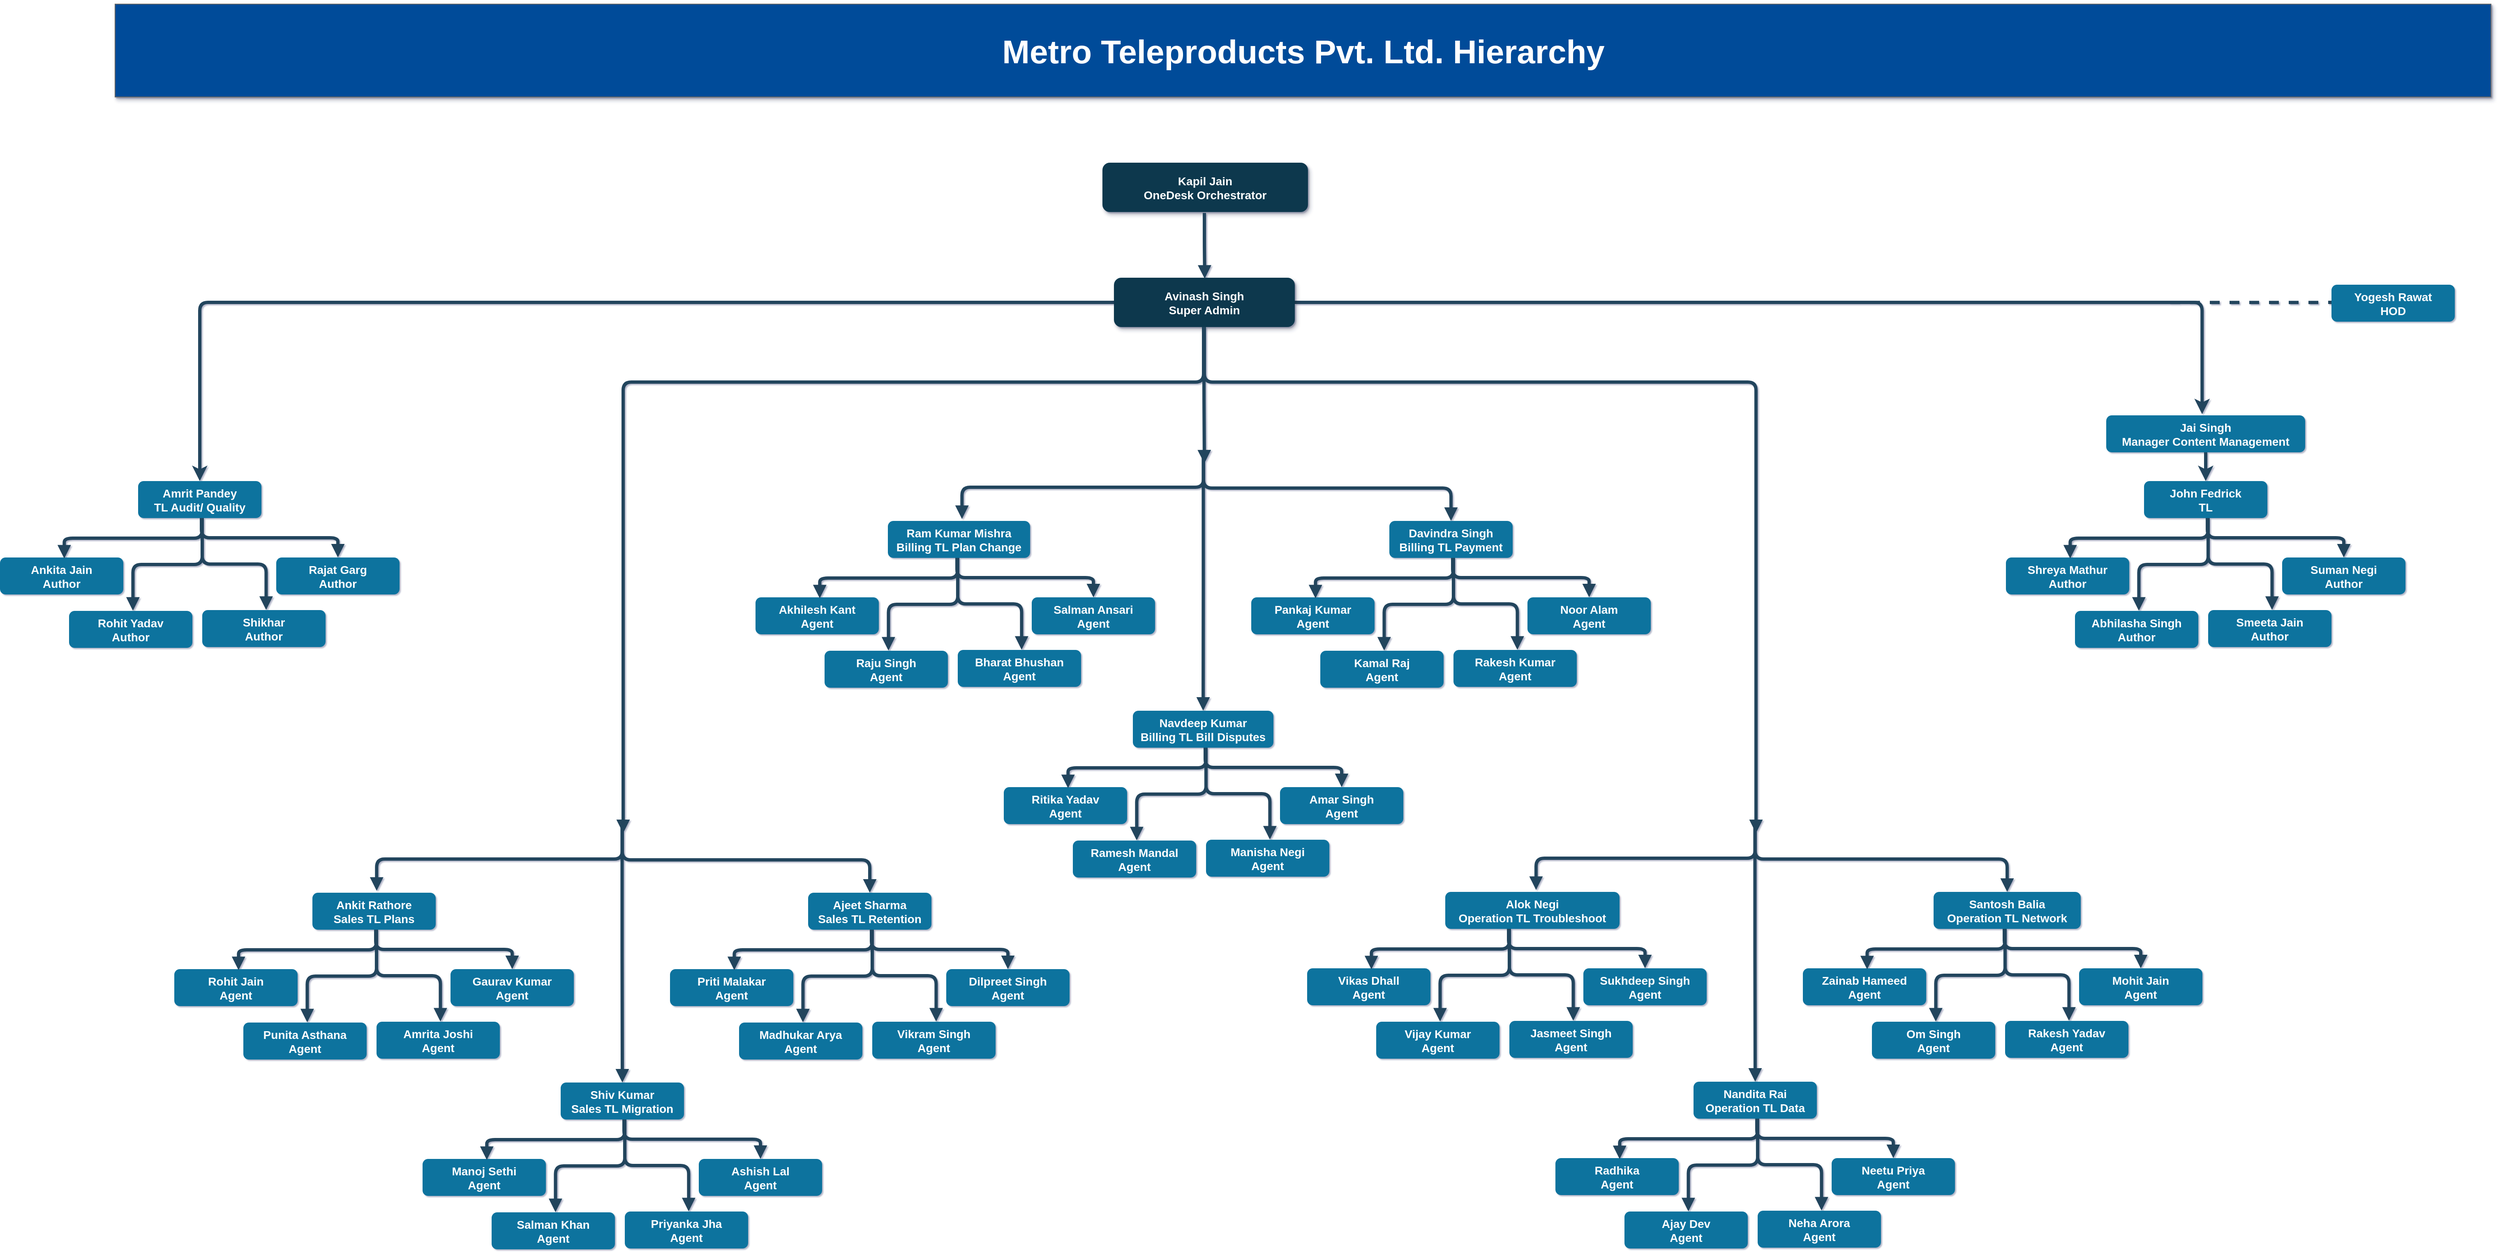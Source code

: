 <mxfile version="13.0.1" type="github" pages="2">
  <diagram id="-O00j1tQZ1MpL5goMb2f" name="Metro Teleproducts Pvt. Ltd. Hierarchy">
    <mxGraphModel dx="4655" dy="1863" grid="1" gridSize="10" guides="1" tooltips="1" connect="0" arrows="1" fold="1" page="1" pageScale="1" pageWidth="100" pageHeight="200" background="none" math="0" shadow="1">
      <root>
        <mxCell id="Ld5y9Fo_SOwqp39tFzAJ-0" />
        <mxCell id="Ld5y9Fo_SOwqp39tFzAJ-1" parent="Ld5y9Fo_SOwqp39tFzAJ-0" />
        <mxCell id="z637HSTa_vEVJ37j_fF9-0" value="Kapil Jain&#xa;OneDesk Orchestrator" style="rounded=1;fillColor=#08384D;strokeColor=none;shadow=1;gradientColor=none;fontStyle=1;fontColor=#FFFFFF;fontSize=14;verticalAlign=middle;" parent="Ld5y9Fo_SOwqp39tFzAJ-1" vertex="1">
          <mxGeometry x="301" y="244" width="250" height="60" as="geometry" />
        </mxCell>
        <mxCell id="4uQCeOlfSEFfpK7T84qv-11" style="edgeStyle=orthogonalEdgeStyle;rounded=1;orthogonalLoop=1;jettySize=auto;html=1;strokeWidth=4;strokeColor=#23445D;entryX=0.482;entryY=-0.033;entryDx=0;entryDy=0;entryPerimeter=0;" parent="Ld5y9Fo_SOwqp39tFzAJ-1" source="z637HSTa_vEVJ37j_fF9-3" target="4uQCeOlfSEFfpK7T84qv-12" edge="1">
          <mxGeometry relative="1" as="geometry">
            <mxPoint x="1650" y="530" as="targetPoint" />
          </mxGeometry>
        </mxCell>
        <mxCell id="0dQHdY5B3UCdXk7p-nOU-11" style="edgeStyle=orthogonalEdgeStyle;rounded=1;orthogonalLoop=1;jettySize=auto;html=1;startArrow=none;startFill=0;endArrow=classic;endFill=1;strokeColor=#23445D;strokeWidth=4;" parent="Ld5y9Fo_SOwqp39tFzAJ-1" source="z637HSTa_vEVJ37j_fF9-3" target="0dQHdY5B3UCdXk7p-nOU-1" edge="1">
          <mxGeometry relative="1" as="geometry">
            <mxPoint x="-797" y="551.5" as="targetPoint" />
          </mxGeometry>
        </mxCell>
        <mxCell id="z637HSTa_vEVJ37j_fF9-3" value="Avinash Singh&#xa;Super Admin" style="rounded=1;fillColor=#08384D;strokeColor=none;shadow=1;gradientColor=none;fontStyle=1;fontColor=#FFFFFF;fontSize=14;verticalAlign=middle;" parent="Ld5y9Fo_SOwqp39tFzAJ-1" vertex="1">
          <mxGeometry x="315" y="384" width="220" height="60" as="geometry" />
        </mxCell>
        <mxCell id="z637HSTa_vEVJ37j_fF9-4" value="" style="edgeStyle=elbowEdgeStyle;elbow=vertical;strokeWidth=4;endArrow=block;endFill=1;fontStyle=1;strokeColor=#23445D;verticalAlign=middle;exitX=0.496;exitY=1.019;exitDx=0;exitDy=0;exitPerimeter=0;entryX=0.502;entryY=0.019;entryDx=0;entryDy=0;entryPerimeter=0;" parent="Ld5y9Fo_SOwqp39tFzAJ-1" source="z637HSTa_vEVJ37j_fF9-0" target="z637HSTa_vEVJ37j_fF9-3" edge="1">
          <mxGeometry x="-345.5" y="104" width="100" height="100" as="geometry">
            <mxPoint x="425" y="331" as="sourcePoint" />
            <mxPoint x="425" y="381" as="targetPoint" />
            <Array as="points" />
          </mxGeometry>
        </mxCell>
        <mxCell id="PbAjBOfByNzJKvfTmDTJ-1" value="" style="edgeStyle=elbowEdgeStyle;elbow=vertical;strokeWidth=4;endArrow=block;endFill=1;fontStyle=1;strokeColor=#23445D;exitX=0.5;exitY=1;exitDx=0;exitDy=0;verticalAlign=middle;entryX=0.521;entryY=-0.054;entryDx=0;entryDy=0;entryPerimeter=0;" parent="Ld5y9Fo_SOwqp39tFzAJ-1" target="JM0mI9Wo3sELhNkSNja4-9" edge="1">
          <mxGeometry x="-1034" y="843.5" width="100" height="100" as="geometry">
            <mxPoint x="-283" y="1052.5" as="sourcePoint" />
            <mxPoint x="-468" y="1133.5" as="targetPoint" />
          </mxGeometry>
        </mxCell>
        <mxCell id="JM0mI9Wo3sELhNkSNja4-1" value="" style="edgeStyle=elbowEdgeStyle;elbow=vertical;strokeWidth=4;endArrow=block;endFill=1;fontStyle=1;strokeColor=#23445D;verticalAlign=middle;" parent="Ld5y9Fo_SOwqp39tFzAJ-1" target="GuSd8PYzWIRowut6yvFe-16" edge="1">
          <mxGeometry x="-1033" y="817.5" width="100" height="100" as="geometry">
            <mxPoint x="-283" y="1057.5" as="sourcePoint" />
            <mxPoint x="-98" y="1132.5" as="targetPoint" />
            <Array as="points">
              <mxPoint x="-198" y="1092.5" />
            </Array>
          </mxGeometry>
        </mxCell>
        <mxCell id="JM0mI9Wo3sELhNkSNja4-4" value="" style="edgeStyle=elbowEdgeStyle;elbow=vertical;strokeWidth=4;endArrow=block;endFill=1;fontStyle=1;strokeColor=#23445D;verticalAlign=middle;" parent="Ld5y9Fo_SOwqp39tFzAJ-1" target="GuSd8PYzWIRowut6yvFe-7" edge="1">
          <mxGeometry x="-1033.29" y="952.5" width="100" height="100" as="geometry">
            <mxPoint x="-283.29" y="1052.5" as="sourcePoint" />
            <mxPoint x="-283.29" y="1132.5" as="targetPoint" />
          </mxGeometry>
        </mxCell>
        <mxCell id="JM0mI9Wo3sELhNkSNja4-8" value="Punita Asthana&#xa;Agent" style="rounded=1;fillColor=#10739E;strokeColor=none;shadow=0;gradientColor=none;fontStyle=1;fontColor=#FFFFFF;fontSize=14;aspect=fixed;verticalAlign=middle;" parent="Ld5y9Fo_SOwqp39tFzAJ-1" vertex="1">
          <mxGeometry x="-744" y="1290.5" width="150" height="45" as="geometry" />
        </mxCell>
        <mxCell id="JM0mI9Wo3sELhNkSNja4-9" value="Ankit Rathore&#xa;Sales TL Plans" style="rounded=1;fillColor=#10739E;strokeColor=none;shadow=0;gradientColor=none;fontStyle=1;fontColor=#FFFFFF;fontSize=14;verticalAlign=middle;" parent="Ld5y9Fo_SOwqp39tFzAJ-1" vertex="1">
          <mxGeometry x="-660" y="1132.5" width="150" height="45" as="geometry" />
        </mxCell>
        <mxCell id="ksVVc3uu4jCE0Lhcw8x3-3" value="" style="edgeStyle=elbowEdgeStyle;elbow=vertical;strokeWidth=4;endArrow=block;endFill=1;fontStyle=1;strokeColor=#23445D;entryX=0.518;entryY=-0.005;entryDx=0;entryDy=0;entryPerimeter=0;" parent="Ld5y9Fo_SOwqp39tFzAJ-1" target="JM0mI9Wo3sELhNkSNja4-8" edge="1">
          <mxGeometry x="-1452" y="427.5" width="100" height="100" as="geometry">
            <mxPoint x="-582" y="1177.5" as="sourcePoint" />
            <mxPoint x="-582" y="1207.5" as="targetPoint" />
          </mxGeometry>
        </mxCell>
        <mxCell id="li7NG0mSVg3dnpn0o1St-4" value="Rohit Jain&#xa;Agent " style="rounded=1;fillColor=#10739E;strokeColor=none;shadow=0;gradientColor=none;fontStyle=1;fontColor=#FFFFFF;fontSize=14;aspect=fixed;verticalAlign=middle;" parent="Ld5y9Fo_SOwqp39tFzAJ-1" vertex="1">
          <mxGeometry x="-828" y="1225.5" width="150" height="45" as="geometry" />
        </mxCell>
        <mxCell id="li7NG0mSVg3dnpn0o1St-5" value="" style="edgeStyle=elbowEdgeStyle;elbow=vertical;strokeWidth=4;endArrow=block;endFill=1;fontStyle=1;strokeColor=#23445D;entryX=0.521;entryY=0.027;entryDx=0;entryDy=0;entryPerimeter=0;" parent="Ld5y9Fo_SOwqp39tFzAJ-1" target="li7NG0mSVg3dnpn0o1St-4" edge="1">
          <mxGeometry x="-1617" y="427.5" width="100" height="100" as="geometry">
            <mxPoint x="-582" y="1177.5" as="sourcePoint" />
            <mxPoint x="-747.3" y="1213.275" as="targetPoint" />
          </mxGeometry>
        </mxCell>
        <mxCell id="GuSd8PYzWIRowut6yvFe-1" value="" style="edgeStyle=elbowEdgeStyle;elbow=vertical;strokeWidth=4;endArrow=block;endFill=1;fontStyle=1;strokeColor=#23445D;" parent="Ld5y9Fo_SOwqp39tFzAJ-1" target="GuSd8PYzWIRowut6yvFe-2" edge="1">
          <mxGeometry x="-1497" y="427.5" width="100" height="100" as="geometry">
            <mxPoint x="-583" y="1177.5" as="sourcePoint" />
            <mxPoint x="-431" y="1243.5" as="targetPoint" />
          </mxGeometry>
        </mxCell>
        <mxCell id="GuSd8PYzWIRowut6yvFe-2" value="Gaurav Kumar&#xa;Agent" style="rounded=1;fillColor=#10739E;strokeColor=none;shadow=0;gradientColor=none;fontStyle=1;fontColor=#FFFFFF;fontSize=14;aspect=fixed;verticalAlign=middle;" parent="Ld5y9Fo_SOwqp39tFzAJ-1" vertex="1">
          <mxGeometry x="-492" y="1225.5" width="150" height="45" as="geometry" />
        </mxCell>
        <mxCell id="GuSd8PYzWIRowut6yvFe-4" value="Amrita Joshi&#xa;Agent" style="rounded=1;fillColor=#10739E;strokeColor=none;shadow=0;gradientColor=none;fontStyle=1;fontColor=#FFFFFF;fontSize=14;aspect=fixed;verticalAlign=middle;" parent="Ld5y9Fo_SOwqp39tFzAJ-1" vertex="1">
          <mxGeometry x="-582" y="1289.5" width="150" height="45" as="geometry" />
        </mxCell>
        <mxCell id="GuSd8PYzWIRowut6yvFe-5" value="" style="edgeStyle=elbowEdgeStyle;elbow=vertical;strokeWidth=4;endArrow=block;endFill=1;fontStyle=1;strokeColor=#23445D;entryX=0.518;entryY=-0.005;entryDx=0;entryDy=0;entryPerimeter=0;exitX=0.513;exitY=1;exitDx=0;exitDy=0;exitPerimeter=0;" parent="Ld5y9Fo_SOwqp39tFzAJ-1" target="GuSd8PYzWIRowut6yvFe-4" edge="1">
          <mxGeometry x="-1282" y="427.5" width="100" height="100" as="geometry">
            <mxPoint x="-582.05" y="1177.5" as="sourcePoint" />
            <mxPoint x="-412" y="1207.5" as="targetPoint" />
          </mxGeometry>
        </mxCell>
        <mxCell id="GuSd8PYzWIRowut6yvFe-6" value="Salman Khan&#xa;Agent" style="rounded=1;fillColor=#10739E;strokeColor=none;shadow=0;gradientColor=none;fontStyle=1;fontColor=#FFFFFF;fontSize=14;aspect=fixed;verticalAlign=middle;" parent="Ld5y9Fo_SOwqp39tFzAJ-1" vertex="1">
          <mxGeometry x="-442" y="1521.5" width="150" height="45" as="geometry" />
        </mxCell>
        <mxCell id="GuSd8PYzWIRowut6yvFe-7" value="Shiv Kumar &#xa;Sales TL Migration" style="rounded=1;fillColor=#10739E;strokeColor=none;shadow=0;gradientColor=none;fontStyle=1;fontColor=#FFFFFF;fontSize=14;verticalAlign=middle;" parent="Ld5y9Fo_SOwqp39tFzAJ-1" vertex="1">
          <mxGeometry x="-358" y="1363.5" width="150" height="45" as="geometry" />
        </mxCell>
        <mxCell id="GuSd8PYzWIRowut6yvFe-8" value="" style="edgeStyle=elbowEdgeStyle;elbow=vertical;strokeWidth=4;endArrow=block;endFill=1;fontStyle=1;strokeColor=#23445D;entryX=0.518;entryY=-0.005;entryDx=0;entryDy=0;entryPerimeter=0;" parent="Ld5y9Fo_SOwqp39tFzAJ-1" target="GuSd8PYzWIRowut6yvFe-6" edge="1">
          <mxGeometry x="-1150" y="658.5" width="100" height="100" as="geometry">
            <mxPoint x="-280" y="1408.5" as="sourcePoint" />
            <mxPoint x="-280" y="1438.5" as="targetPoint" />
          </mxGeometry>
        </mxCell>
        <mxCell id="GuSd8PYzWIRowut6yvFe-9" value="Manoj Sethi&#xa;Agent" style="rounded=1;fillColor=#10739E;strokeColor=none;shadow=0;gradientColor=none;fontStyle=1;fontColor=#FFFFFF;fontSize=14;aspect=fixed;verticalAlign=middle;" parent="Ld5y9Fo_SOwqp39tFzAJ-1" vertex="1">
          <mxGeometry x="-526" y="1456.5" width="150" height="45" as="geometry" />
        </mxCell>
        <mxCell id="GuSd8PYzWIRowut6yvFe-10" value="" style="edgeStyle=elbowEdgeStyle;elbow=vertical;strokeWidth=4;endArrow=block;endFill=1;fontStyle=1;strokeColor=#23445D;entryX=0.521;entryY=0.027;entryDx=0;entryDy=0;entryPerimeter=0;" parent="Ld5y9Fo_SOwqp39tFzAJ-1" target="GuSd8PYzWIRowut6yvFe-9" edge="1">
          <mxGeometry x="-1315" y="658.5" width="100" height="100" as="geometry">
            <mxPoint x="-280" y="1408.5" as="sourcePoint" />
            <mxPoint x="-445.3" y="1444.275" as="targetPoint" />
          </mxGeometry>
        </mxCell>
        <mxCell id="GuSd8PYzWIRowut6yvFe-11" value="" style="edgeStyle=elbowEdgeStyle;elbow=vertical;strokeWidth=4;endArrow=block;endFill=1;fontStyle=1;strokeColor=#23445D;" parent="Ld5y9Fo_SOwqp39tFzAJ-1" target="GuSd8PYzWIRowut6yvFe-12" edge="1">
          <mxGeometry x="-1195" y="658.5" width="100" height="100" as="geometry">
            <mxPoint x="-281" y="1408.5" as="sourcePoint" />
            <mxPoint x="-129" y="1474.5" as="targetPoint" />
          </mxGeometry>
        </mxCell>
        <mxCell id="GuSd8PYzWIRowut6yvFe-12" value="Ashish Lal&#xa;Agent" style="rounded=1;fillColor=#10739E;strokeColor=none;shadow=0;gradientColor=none;fontStyle=1;fontColor=#FFFFFF;fontSize=14;aspect=fixed;verticalAlign=middle;" parent="Ld5y9Fo_SOwqp39tFzAJ-1" vertex="1">
          <mxGeometry x="-190" y="1456.5" width="150" height="45" as="geometry" />
        </mxCell>
        <mxCell id="GuSd8PYzWIRowut6yvFe-13" value="Priyanka Jha&#xa;Agent" style="rounded=1;fillColor=#10739E;strokeColor=none;shadow=0;gradientColor=none;fontStyle=1;fontColor=#FFFFFF;fontSize=14;aspect=fixed;verticalAlign=middle;" parent="Ld5y9Fo_SOwqp39tFzAJ-1" vertex="1">
          <mxGeometry x="-280" y="1520.5" width="150" height="45" as="geometry" />
        </mxCell>
        <mxCell id="GuSd8PYzWIRowut6yvFe-14" value="" style="edgeStyle=elbowEdgeStyle;elbow=vertical;strokeWidth=4;endArrow=block;endFill=1;fontStyle=1;strokeColor=#23445D;entryX=0.518;entryY=-0.005;entryDx=0;entryDy=0;entryPerimeter=0;exitX=0.513;exitY=1;exitDx=0;exitDy=0;exitPerimeter=0;" parent="Ld5y9Fo_SOwqp39tFzAJ-1" target="GuSd8PYzWIRowut6yvFe-13" edge="1">
          <mxGeometry x="-980" y="658.5" width="100" height="100" as="geometry">
            <mxPoint x="-280.05" y="1408.5" as="sourcePoint" />
            <mxPoint x="-110" y="1438.5" as="targetPoint" />
          </mxGeometry>
        </mxCell>
        <mxCell id="GuSd8PYzWIRowut6yvFe-15" value="Madhukar Arya&#xa;Agent" style="rounded=1;fillColor=#10739E;strokeColor=none;shadow=0;gradientColor=none;fontStyle=1;fontColor=#FFFFFF;fontSize=14;aspect=fixed;verticalAlign=middle;" parent="Ld5y9Fo_SOwqp39tFzAJ-1" vertex="1">
          <mxGeometry x="-141" y="1290.5" width="150" height="45" as="geometry" />
        </mxCell>
        <mxCell id="GuSd8PYzWIRowut6yvFe-16" value="Ajeet Sharma&#xa;Sales TL Retention" style="rounded=1;fillColor=#10739E;strokeColor=none;shadow=0;gradientColor=none;fontStyle=1;fontColor=#FFFFFF;fontSize=14;verticalAlign=middle;" parent="Ld5y9Fo_SOwqp39tFzAJ-1" vertex="1">
          <mxGeometry x="-57" y="1132.5" width="150" height="45" as="geometry" />
        </mxCell>
        <mxCell id="GuSd8PYzWIRowut6yvFe-17" value="" style="edgeStyle=elbowEdgeStyle;elbow=vertical;strokeWidth=4;endArrow=block;endFill=1;fontStyle=1;strokeColor=#23445D;entryX=0.518;entryY=-0.005;entryDx=0;entryDy=0;entryPerimeter=0;" parent="Ld5y9Fo_SOwqp39tFzAJ-1" target="GuSd8PYzWIRowut6yvFe-15" edge="1">
          <mxGeometry x="-849" y="427.5" width="100" height="100" as="geometry">
            <mxPoint x="21" y="1177.5" as="sourcePoint" />
            <mxPoint x="21" y="1207.5" as="targetPoint" />
          </mxGeometry>
        </mxCell>
        <mxCell id="GuSd8PYzWIRowut6yvFe-18" value="Priti Malakar&#xa;Agent" style="rounded=1;fillColor=#10739E;strokeColor=none;shadow=0;gradientColor=none;fontStyle=1;fontColor=#FFFFFF;fontSize=14;aspect=fixed;verticalAlign=middle;" parent="Ld5y9Fo_SOwqp39tFzAJ-1" vertex="1">
          <mxGeometry x="-225" y="1225.5" width="150" height="45" as="geometry" />
        </mxCell>
        <mxCell id="GuSd8PYzWIRowut6yvFe-19" value="" style="edgeStyle=elbowEdgeStyle;elbow=vertical;strokeWidth=4;endArrow=block;endFill=1;fontStyle=1;strokeColor=#23445D;entryX=0.521;entryY=0.027;entryDx=0;entryDy=0;entryPerimeter=0;" parent="Ld5y9Fo_SOwqp39tFzAJ-1" target="GuSd8PYzWIRowut6yvFe-18" edge="1">
          <mxGeometry x="-1014" y="427.5" width="100" height="100" as="geometry">
            <mxPoint x="21" y="1177.5" as="sourcePoint" />
            <mxPoint x="-144.3" y="1213.275" as="targetPoint" />
          </mxGeometry>
        </mxCell>
        <mxCell id="GuSd8PYzWIRowut6yvFe-20" value="" style="edgeStyle=elbowEdgeStyle;elbow=vertical;strokeWidth=4;endArrow=block;endFill=1;fontStyle=1;strokeColor=#23445D;" parent="Ld5y9Fo_SOwqp39tFzAJ-1" target="GuSd8PYzWIRowut6yvFe-21" edge="1">
          <mxGeometry x="-894" y="427.5" width="100" height="100" as="geometry">
            <mxPoint x="20" y="1177.5" as="sourcePoint" />
            <mxPoint x="172" y="1243.5" as="targetPoint" />
          </mxGeometry>
        </mxCell>
        <mxCell id="GuSd8PYzWIRowut6yvFe-21" value="Dilpreet Singh&#xa;Agent" style="rounded=1;fillColor=#10739E;strokeColor=none;shadow=0;gradientColor=none;fontStyle=1;fontColor=#FFFFFF;fontSize=14;aspect=fixed;verticalAlign=middle;" parent="Ld5y9Fo_SOwqp39tFzAJ-1" vertex="1">
          <mxGeometry x="111" y="1225.5" width="150" height="45" as="geometry" />
        </mxCell>
        <mxCell id="GuSd8PYzWIRowut6yvFe-22" value="Vikram Singh&#xa;Agent" style="rounded=1;fillColor=#10739E;strokeColor=none;shadow=0;gradientColor=none;fontStyle=1;fontColor=#FFFFFF;fontSize=14;aspect=fixed;verticalAlign=middle;" parent="Ld5y9Fo_SOwqp39tFzAJ-1" vertex="1">
          <mxGeometry x="21" y="1289.5" width="150" height="45" as="geometry" />
        </mxCell>
        <mxCell id="GuSd8PYzWIRowut6yvFe-23" value="" style="edgeStyle=elbowEdgeStyle;elbow=vertical;strokeWidth=4;endArrow=block;endFill=1;fontStyle=1;strokeColor=#23445D;entryX=0.518;entryY=-0.005;entryDx=0;entryDy=0;entryPerimeter=0;exitX=0.513;exitY=1;exitDx=0;exitDy=0;exitPerimeter=0;" parent="Ld5y9Fo_SOwqp39tFzAJ-1" target="GuSd8PYzWIRowut6yvFe-22" edge="1">
          <mxGeometry x="-679" y="427.5" width="100" height="100" as="geometry">
            <mxPoint x="20.95" y="1177.5" as="sourcePoint" />
            <mxPoint x="191" y="1207.5" as="targetPoint" />
          </mxGeometry>
        </mxCell>
        <mxCell id="GuSd8PYzWIRowut6yvFe-24" value="" style="edgeStyle=elbowEdgeStyle;elbow=vertical;strokeWidth=4;endArrow=block;endFill=1;fontStyle=1;strokeColor=#23445D;exitX=0.5;exitY=1;exitDx=0;exitDy=0;verticalAlign=middle;entryX=0.521;entryY=-0.054;entryDx=0;entryDy=0;entryPerimeter=0;" parent="Ld5y9Fo_SOwqp39tFzAJ-1" target="GuSd8PYzWIRowut6yvFe-28" edge="1">
          <mxGeometry x="-327" y="391" width="100" height="100" as="geometry">
            <mxPoint x="424" y="600.0" as="sourcePoint" />
            <mxPoint x="239" y="681" as="targetPoint" />
          </mxGeometry>
        </mxCell>
        <mxCell id="GuSd8PYzWIRowut6yvFe-25" value="" style="edgeStyle=elbowEdgeStyle;elbow=vertical;strokeWidth=4;endArrow=block;endFill=1;fontStyle=1;strokeColor=#23445D;verticalAlign=middle;" parent="Ld5y9Fo_SOwqp39tFzAJ-1" target="GuSd8PYzWIRowut6yvFe-47" edge="1">
          <mxGeometry x="-326" y="365" width="100" height="100" as="geometry">
            <mxPoint x="424" y="605" as="sourcePoint" />
            <mxPoint x="609" y="680" as="targetPoint" />
            <Array as="points">
              <mxPoint x="509" y="640" />
            </Array>
          </mxGeometry>
        </mxCell>
        <mxCell id="GuSd8PYzWIRowut6yvFe-26" value="" style="edgeStyle=elbowEdgeStyle;elbow=vertical;strokeWidth=4;endArrow=block;endFill=1;fontStyle=1;strokeColor=#23445D;verticalAlign=middle;" parent="Ld5y9Fo_SOwqp39tFzAJ-1" target="GuSd8PYzWIRowut6yvFe-38" edge="1">
          <mxGeometry x="-326.29" y="500" width="100" height="100" as="geometry">
            <mxPoint x="423.71" y="600" as="sourcePoint" />
            <mxPoint x="423.71" y="680" as="targetPoint" />
          </mxGeometry>
        </mxCell>
        <mxCell id="GuSd8PYzWIRowut6yvFe-27" value="Raju Singh&#xa;Agent" style="rounded=1;fillColor=#10739E;strokeColor=none;shadow=0;gradientColor=none;fontStyle=1;fontColor=#FFFFFF;fontSize=14;aspect=fixed;verticalAlign=middle;" parent="Ld5y9Fo_SOwqp39tFzAJ-1" vertex="1">
          <mxGeometry x="-37" y="838" width="150" height="45" as="geometry" />
        </mxCell>
        <mxCell id="GuSd8PYzWIRowut6yvFe-28" value="Ram Kumar Mishra&#xa;Billing TL Plan Change" style="rounded=1;fillColor=#10739E;strokeColor=none;shadow=0;gradientColor=none;fontStyle=1;fontColor=#FFFFFF;fontSize=14;verticalAlign=middle;" parent="Ld5y9Fo_SOwqp39tFzAJ-1" vertex="1">
          <mxGeometry x="40" y="680" width="173" height="45" as="geometry" />
        </mxCell>
        <mxCell id="GuSd8PYzWIRowut6yvFe-30" value="" style="edgeStyle=elbowEdgeStyle;elbow=vertical;strokeWidth=4;endArrow=block;endFill=1;fontStyle=1;strokeColor=#23445D;entryX=0.518;entryY=-0.005;entryDx=0;entryDy=0;entryPerimeter=0;" parent="Ld5y9Fo_SOwqp39tFzAJ-1" target="GuSd8PYzWIRowut6yvFe-27" edge="1">
          <mxGeometry x="-745" y="-25.0" width="100" height="100" as="geometry">
            <mxPoint x="125" y="725" as="sourcePoint" />
            <mxPoint x="125" y="755" as="targetPoint" />
          </mxGeometry>
        </mxCell>
        <mxCell id="GuSd8PYzWIRowut6yvFe-31" value="Akhilesh Kant&#xa;Agent" style="rounded=1;fillColor=#10739E;strokeColor=none;shadow=0;gradientColor=none;fontStyle=1;fontColor=#FFFFFF;fontSize=14;aspect=fixed;verticalAlign=middle;" parent="Ld5y9Fo_SOwqp39tFzAJ-1" vertex="1">
          <mxGeometry x="-121" y="773" width="150" height="45" as="geometry" />
        </mxCell>
        <mxCell id="GuSd8PYzWIRowut6yvFe-32" value="" style="edgeStyle=elbowEdgeStyle;elbow=vertical;strokeWidth=4;endArrow=block;endFill=1;fontStyle=1;strokeColor=#23445D;entryX=0.521;entryY=0.027;entryDx=0;entryDy=0;entryPerimeter=0;" parent="Ld5y9Fo_SOwqp39tFzAJ-1" target="GuSd8PYzWIRowut6yvFe-31" edge="1">
          <mxGeometry x="-910" y="-25.0" width="100" height="100" as="geometry">
            <mxPoint x="125" y="725" as="sourcePoint" />
            <mxPoint x="-40.3" y="760.775" as="targetPoint" />
          </mxGeometry>
        </mxCell>
        <mxCell id="GuSd8PYzWIRowut6yvFe-33" value="" style="edgeStyle=elbowEdgeStyle;elbow=vertical;strokeWidth=4;endArrow=block;endFill=1;fontStyle=1;strokeColor=#23445D;" parent="Ld5y9Fo_SOwqp39tFzAJ-1" target="GuSd8PYzWIRowut6yvFe-34" edge="1">
          <mxGeometry x="-790" y="-25.0" width="100" height="100" as="geometry">
            <mxPoint x="124" y="725" as="sourcePoint" />
            <mxPoint x="276" y="791" as="targetPoint" />
          </mxGeometry>
        </mxCell>
        <mxCell id="GuSd8PYzWIRowut6yvFe-34" value="Salman Ansari&#xa;Agent" style="rounded=1;fillColor=#10739E;strokeColor=none;shadow=0;gradientColor=none;fontStyle=1;fontColor=#FFFFFF;fontSize=14;aspect=fixed;verticalAlign=middle;" parent="Ld5y9Fo_SOwqp39tFzAJ-1" vertex="1">
          <mxGeometry x="215" y="773" width="150" height="45" as="geometry" />
        </mxCell>
        <mxCell id="GuSd8PYzWIRowut6yvFe-35" value="Bharat Bhushan&#xa;Agent" style="rounded=1;fillColor=#10739E;strokeColor=none;shadow=0;gradientColor=none;fontStyle=1;fontColor=#FFFFFF;fontSize=14;aspect=fixed;verticalAlign=middle;" parent="Ld5y9Fo_SOwqp39tFzAJ-1" vertex="1">
          <mxGeometry x="125" y="837" width="150" height="45" as="geometry" />
        </mxCell>
        <mxCell id="GuSd8PYzWIRowut6yvFe-36" value="" style="edgeStyle=elbowEdgeStyle;elbow=vertical;strokeWidth=4;endArrow=block;endFill=1;fontStyle=1;strokeColor=#23445D;entryX=0.518;entryY=-0.005;entryDx=0;entryDy=0;entryPerimeter=0;exitX=0.513;exitY=1;exitDx=0;exitDy=0;exitPerimeter=0;" parent="Ld5y9Fo_SOwqp39tFzAJ-1" target="GuSd8PYzWIRowut6yvFe-35" edge="1">
          <mxGeometry x="-575" y="-25.0" width="100" height="100" as="geometry">
            <mxPoint x="124.95" y="725" as="sourcePoint" />
            <mxPoint x="295" y="755" as="targetPoint" />
          </mxGeometry>
        </mxCell>
        <mxCell id="GuSd8PYzWIRowut6yvFe-37" value="Ramesh Mandal&#xa;Agent" style="rounded=1;fillColor=#10739E;strokeColor=none;shadow=0;gradientColor=none;fontStyle=1;fontColor=#FFFFFF;fontSize=14;aspect=fixed;verticalAlign=middle;" parent="Ld5y9Fo_SOwqp39tFzAJ-1" vertex="1">
          <mxGeometry x="265" y="1069" width="150" height="45" as="geometry" />
        </mxCell>
        <mxCell id="GuSd8PYzWIRowut6yvFe-38" value="Navdeep Kumar &#xa;Billing TL Bill Disputes" style="rounded=1;fillColor=#10739E;strokeColor=none;shadow=0;gradientColor=none;fontStyle=1;fontColor=#FFFFFF;fontSize=14;verticalAlign=middle;" parent="Ld5y9Fo_SOwqp39tFzAJ-1" vertex="1">
          <mxGeometry x="338" y="911" width="171" height="45" as="geometry" />
        </mxCell>
        <mxCell id="GuSd8PYzWIRowut6yvFe-39" value="" style="edgeStyle=elbowEdgeStyle;elbow=vertical;strokeWidth=4;endArrow=block;endFill=1;fontStyle=1;strokeColor=#23445D;entryX=0.518;entryY=-0.005;entryDx=0;entryDy=0;entryPerimeter=0;" parent="Ld5y9Fo_SOwqp39tFzAJ-1" target="GuSd8PYzWIRowut6yvFe-37" edge="1">
          <mxGeometry x="-443" y="206.0" width="100" height="100" as="geometry">
            <mxPoint x="427" y="956" as="sourcePoint" />
            <mxPoint x="427" y="986" as="targetPoint" />
          </mxGeometry>
        </mxCell>
        <mxCell id="GuSd8PYzWIRowut6yvFe-40" value="Ritika Yadav&#xa;Agent" style="rounded=1;fillColor=#10739E;strokeColor=none;shadow=0;gradientColor=none;fontStyle=1;fontColor=#FFFFFF;fontSize=14;aspect=fixed;verticalAlign=middle;" parent="Ld5y9Fo_SOwqp39tFzAJ-1" vertex="1">
          <mxGeometry x="181" y="1004" width="150" height="45" as="geometry" />
        </mxCell>
        <mxCell id="GuSd8PYzWIRowut6yvFe-41" value="" style="edgeStyle=elbowEdgeStyle;elbow=vertical;strokeWidth=4;endArrow=block;endFill=1;fontStyle=1;strokeColor=#23445D;entryX=0.521;entryY=0.027;entryDx=0;entryDy=0;entryPerimeter=0;" parent="Ld5y9Fo_SOwqp39tFzAJ-1" target="GuSd8PYzWIRowut6yvFe-40" edge="1">
          <mxGeometry x="-608" y="206.0" width="100" height="100" as="geometry">
            <mxPoint x="427" y="956" as="sourcePoint" />
            <mxPoint x="261.7" y="991.775" as="targetPoint" />
          </mxGeometry>
        </mxCell>
        <mxCell id="GuSd8PYzWIRowut6yvFe-42" value="" style="edgeStyle=elbowEdgeStyle;elbow=vertical;strokeWidth=4;endArrow=block;endFill=1;fontStyle=1;strokeColor=#23445D;" parent="Ld5y9Fo_SOwqp39tFzAJ-1" target="GuSd8PYzWIRowut6yvFe-43" edge="1">
          <mxGeometry x="-488" y="206.0" width="100" height="100" as="geometry">
            <mxPoint x="426" y="956" as="sourcePoint" />
            <mxPoint x="578" y="1022" as="targetPoint" />
          </mxGeometry>
        </mxCell>
        <mxCell id="GuSd8PYzWIRowut6yvFe-43" value="Amar Singh&#xa;Agent" style="rounded=1;fillColor=#10739E;strokeColor=none;shadow=0;gradientColor=none;fontStyle=1;fontColor=#FFFFFF;fontSize=14;aspect=fixed;verticalAlign=middle;" parent="Ld5y9Fo_SOwqp39tFzAJ-1" vertex="1">
          <mxGeometry x="517" y="1004" width="150" height="45" as="geometry" />
        </mxCell>
        <mxCell id="GuSd8PYzWIRowut6yvFe-44" value="Manisha Negi&#xa;Agent" style="rounded=1;fillColor=#10739E;strokeColor=none;shadow=0;gradientColor=none;fontStyle=1;fontColor=#FFFFFF;fontSize=14;aspect=fixed;verticalAlign=middle;" parent="Ld5y9Fo_SOwqp39tFzAJ-1" vertex="1">
          <mxGeometry x="427" y="1068" width="150" height="45" as="geometry" />
        </mxCell>
        <mxCell id="GuSd8PYzWIRowut6yvFe-45" value="" style="edgeStyle=elbowEdgeStyle;elbow=vertical;strokeWidth=4;endArrow=block;endFill=1;fontStyle=1;strokeColor=#23445D;entryX=0.518;entryY=-0.005;entryDx=0;entryDy=0;entryPerimeter=0;exitX=0.513;exitY=1;exitDx=0;exitDy=0;exitPerimeter=0;" parent="Ld5y9Fo_SOwqp39tFzAJ-1" target="GuSd8PYzWIRowut6yvFe-44" edge="1">
          <mxGeometry x="-273" y="206.0" width="100" height="100" as="geometry">
            <mxPoint x="426.95" y="956" as="sourcePoint" />
            <mxPoint x="597" y="986" as="targetPoint" />
          </mxGeometry>
        </mxCell>
        <mxCell id="GuSd8PYzWIRowut6yvFe-46" value="Kamal Raj&#xa;Agent" style="rounded=1;fillColor=#10739E;strokeColor=none;shadow=0;gradientColor=none;fontStyle=1;fontColor=#FFFFFF;fontSize=14;aspect=fixed;verticalAlign=middle;" parent="Ld5y9Fo_SOwqp39tFzAJ-1" vertex="1">
          <mxGeometry x="566" y="838" width="150" height="45" as="geometry" />
        </mxCell>
        <mxCell id="GuSd8PYzWIRowut6yvFe-47" value="Davindra Singh&#xa;Billing TL Payment" style="rounded=1;fillColor=#10739E;strokeColor=none;shadow=0;gradientColor=none;fontStyle=1;fontColor=#FFFFFF;fontSize=14;verticalAlign=middle;" parent="Ld5y9Fo_SOwqp39tFzAJ-1" vertex="1">
          <mxGeometry x="650" y="680" width="150" height="45" as="geometry" />
        </mxCell>
        <mxCell id="GuSd8PYzWIRowut6yvFe-48" value="" style="edgeStyle=elbowEdgeStyle;elbow=vertical;strokeWidth=4;endArrow=block;endFill=1;fontStyle=1;strokeColor=#23445D;entryX=0.518;entryY=-0.005;entryDx=0;entryDy=0;entryPerimeter=0;" parent="Ld5y9Fo_SOwqp39tFzAJ-1" target="GuSd8PYzWIRowut6yvFe-46" edge="1">
          <mxGeometry x="-142" y="-25.0" width="100" height="100" as="geometry">
            <mxPoint x="728" y="725" as="sourcePoint" />
            <mxPoint x="728" y="755" as="targetPoint" />
          </mxGeometry>
        </mxCell>
        <mxCell id="GuSd8PYzWIRowut6yvFe-49" value="Pankaj Kumar&#xa;Agent" style="rounded=1;fillColor=#10739E;strokeColor=none;shadow=0;gradientColor=none;fontStyle=1;fontColor=#FFFFFF;fontSize=14;aspect=fixed;verticalAlign=middle;" parent="Ld5y9Fo_SOwqp39tFzAJ-1" vertex="1">
          <mxGeometry x="482" y="773" width="150" height="45" as="geometry" />
        </mxCell>
        <mxCell id="GuSd8PYzWIRowut6yvFe-50" value="" style="edgeStyle=elbowEdgeStyle;elbow=vertical;strokeWidth=4;endArrow=block;endFill=1;fontStyle=1;strokeColor=#23445D;entryX=0.521;entryY=0.027;entryDx=0;entryDy=0;entryPerimeter=0;" parent="Ld5y9Fo_SOwqp39tFzAJ-1" target="GuSd8PYzWIRowut6yvFe-49" edge="1">
          <mxGeometry x="-307" y="-25.0" width="100" height="100" as="geometry">
            <mxPoint x="728" y="725" as="sourcePoint" />
            <mxPoint x="562.7" y="760.775" as="targetPoint" />
          </mxGeometry>
        </mxCell>
        <mxCell id="GuSd8PYzWIRowut6yvFe-51" value="" style="edgeStyle=elbowEdgeStyle;elbow=vertical;strokeWidth=4;endArrow=block;endFill=1;fontStyle=1;strokeColor=#23445D;" parent="Ld5y9Fo_SOwqp39tFzAJ-1" target="GuSd8PYzWIRowut6yvFe-52" edge="1">
          <mxGeometry x="-187" y="-25.0" width="100" height="100" as="geometry">
            <mxPoint x="727" y="725" as="sourcePoint" />
            <mxPoint x="879" y="791" as="targetPoint" />
          </mxGeometry>
        </mxCell>
        <mxCell id="GuSd8PYzWIRowut6yvFe-52" value="Noor Alam&#xa;Agent" style="rounded=1;fillColor=#10739E;strokeColor=none;shadow=0;gradientColor=none;fontStyle=1;fontColor=#FFFFFF;fontSize=14;aspect=fixed;verticalAlign=middle;" parent="Ld5y9Fo_SOwqp39tFzAJ-1" vertex="1">
          <mxGeometry x="818" y="773" width="150" height="45" as="geometry" />
        </mxCell>
        <mxCell id="GuSd8PYzWIRowut6yvFe-53" value="Rakesh Kumar&#xa;Agent" style="rounded=1;fillColor=#10739E;strokeColor=none;shadow=0;gradientColor=none;fontStyle=1;fontColor=#FFFFFF;fontSize=14;aspect=fixed;verticalAlign=middle;" parent="Ld5y9Fo_SOwqp39tFzAJ-1" vertex="1">
          <mxGeometry x="728" y="837" width="150" height="45" as="geometry" />
        </mxCell>
        <mxCell id="GuSd8PYzWIRowut6yvFe-54" value="" style="edgeStyle=elbowEdgeStyle;elbow=vertical;strokeWidth=4;endArrow=block;endFill=1;fontStyle=1;strokeColor=#23445D;entryX=0.518;entryY=-0.005;entryDx=0;entryDy=0;entryPerimeter=0;exitX=0.513;exitY=1;exitDx=0;exitDy=0;exitPerimeter=0;" parent="Ld5y9Fo_SOwqp39tFzAJ-1" target="GuSd8PYzWIRowut6yvFe-53" edge="1">
          <mxGeometry x="28" y="-25.0" width="100" height="100" as="geometry">
            <mxPoint x="727.95" y="725" as="sourcePoint" />
            <mxPoint x="898" y="755" as="targetPoint" />
          </mxGeometry>
        </mxCell>
        <mxCell id="GuSd8PYzWIRowut6yvFe-55" value="" style="edgeStyle=elbowEdgeStyle;elbow=vertical;strokeWidth=4;endArrow=block;endFill=1;fontStyle=1;strokeColor=#23445D;exitX=0.5;exitY=1;exitDx=0;exitDy=0;verticalAlign=middle;entryX=0.521;entryY=-0.054;entryDx=0;entryDy=0;entryPerimeter=0;" parent="Ld5y9Fo_SOwqp39tFzAJ-1" target="GuSd8PYzWIRowut6yvFe-59" edge="1">
          <mxGeometry x="344" y="842.5" width="100" height="100" as="geometry">
            <mxPoint x="1095" y="1051.5" as="sourcePoint" />
            <mxPoint x="910" y="1132.5" as="targetPoint" />
          </mxGeometry>
        </mxCell>
        <mxCell id="GuSd8PYzWIRowut6yvFe-56" value="" style="edgeStyle=elbowEdgeStyle;elbow=vertical;strokeWidth=4;endArrow=block;endFill=1;fontStyle=1;strokeColor=#23445D;verticalAlign=middle;" parent="Ld5y9Fo_SOwqp39tFzAJ-1" target="GuSd8PYzWIRowut6yvFe-79" edge="1">
          <mxGeometry x="345" y="816.5" width="100" height="100" as="geometry">
            <mxPoint x="1095" y="1056.5" as="sourcePoint" />
            <mxPoint x="1280" y="1131.5" as="targetPoint" />
            <Array as="points">
              <mxPoint x="1180" y="1091.5" />
            </Array>
          </mxGeometry>
        </mxCell>
        <mxCell id="GuSd8PYzWIRowut6yvFe-57" value="" style="edgeStyle=elbowEdgeStyle;elbow=vertical;strokeWidth=4;endArrow=block;endFill=1;fontStyle=1;strokeColor=#23445D;verticalAlign=middle;" parent="Ld5y9Fo_SOwqp39tFzAJ-1" target="GuSd8PYzWIRowut6yvFe-70" edge="1">
          <mxGeometry x="344.71" y="951.5" width="100" height="100" as="geometry">
            <mxPoint x="1094.71" y="1051.5" as="sourcePoint" />
            <mxPoint x="1094.71" y="1131.5" as="targetPoint" />
          </mxGeometry>
        </mxCell>
        <mxCell id="GuSd8PYzWIRowut6yvFe-58" value="Vijay Kumar&#xa;Agent" style="rounded=1;fillColor=#10739E;strokeColor=none;shadow=0;gradientColor=none;fontStyle=1;fontColor=#FFFFFF;fontSize=14;aspect=fixed;verticalAlign=middle;" parent="Ld5y9Fo_SOwqp39tFzAJ-1" vertex="1">
          <mxGeometry x="634" y="1289.5" width="150" height="45" as="geometry" />
        </mxCell>
        <mxCell id="GuSd8PYzWIRowut6yvFe-59" value="Alok Negi&#xa;Operation TL Troubleshoot" style="rounded=1;fillColor=#10739E;strokeColor=none;shadow=0;gradientColor=none;fontStyle=1;fontColor=#FFFFFF;fontSize=14;verticalAlign=middle;" parent="Ld5y9Fo_SOwqp39tFzAJ-1" vertex="1">
          <mxGeometry x="718" y="1131.5" width="212" height="45" as="geometry" />
        </mxCell>
        <mxCell id="GuSd8PYzWIRowut6yvFe-62" value="" style="edgeStyle=elbowEdgeStyle;elbow=vertical;strokeWidth=4;endArrow=block;endFill=1;fontStyle=1;strokeColor=#23445D;entryX=0.518;entryY=-0.005;entryDx=0;entryDy=0;entryPerimeter=0;" parent="Ld5y9Fo_SOwqp39tFzAJ-1" target="GuSd8PYzWIRowut6yvFe-58" edge="1">
          <mxGeometry x="-74" y="426.5" width="100" height="100" as="geometry">
            <mxPoint x="796" y="1176.5" as="sourcePoint" />
            <mxPoint x="796" y="1206.5" as="targetPoint" />
          </mxGeometry>
        </mxCell>
        <mxCell id="GuSd8PYzWIRowut6yvFe-63" value="Vikas Dhall&#xa;Agent" style="rounded=1;fillColor=#10739E;strokeColor=none;shadow=0;gradientColor=none;fontStyle=1;fontColor=#FFFFFF;fontSize=14;aspect=fixed;verticalAlign=middle;" parent="Ld5y9Fo_SOwqp39tFzAJ-1" vertex="1">
          <mxGeometry x="550" y="1224.5" width="150" height="45" as="geometry" />
        </mxCell>
        <mxCell id="GuSd8PYzWIRowut6yvFe-64" value="" style="edgeStyle=elbowEdgeStyle;elbow=vertical;strokeWidth=4;endArrow=block;endFill=1;fontStyle=1;strokeColor=#23445D;entryX=0.521;entryY=0.027;entryDx=0;entryDy=0;entryPerimeter=0;" parent="Ld5y9Fo_SOwqp39tFzAJ-1" target="GuSd8PYzWIRowut6yvFe-63" edge="1">
          <mxGeometry x="-239" y="426.5" width="100" height="100" as="geometry">
            <mxPoint x="796" y="1176.5" as="sourcePoint" />
            <mxPoint x="630.7" y="1212.275" as="targetPoint" />
          </mxGeometry>
        </mxCell>
        <mxCell id="GuSd8PYzWIRowut6yvFe-65" value="" style="edgeStyle=elbowEdgeStyle;elbow=vertical;strokeWidth=4;endArrow=block;endFill=1;fontStyle=1;strokeColor=#23445D;" parent="Ld5y9Fo_SOwqp39tFzAJ-1" target="GuSd8PYzWIRowut6yvFe-66" edge="1">
          <mxGeometry x="-119" y="426.5" width="100" height="100" as="geometry">
            <mxPoint x="795" y="1176.5" as="sourcePoint" />
            <mxPoint x="947" y="1242.5" as="targetPoint" />
          </mxGeometry>
        </mxCell>
        <mxCell id="GuSd8PYzWIRowut6yvFe-66" value="Sukhdeep Singh&#xa;Agent" style="rounded=1;fillColor=#10739E;strokeColor=none;shadow=0;gradientColor=none;fontStyle=1;fontColor=#FFFFFF;fontSize=14;aspect=fixed;verticalAlign=middle;" parent="Ld5y9Fo_SOwqp39tFzAJ-1" vertex="1">
          <mxGeometry x="886" y="1224.5" width="150" height="45" as="geometry" />
        </mxCell>
        <mxCell id="GuSd8PYzWIRowut6yvFe-67" value="Jasmeet Singh&#xa;Agent " style="rounded=1;fillColor=#10739E;strokeColor=none;shadow=0;gradientColor=none;fontStyle=1;fontColor=#FFFFFF;fontSize=14;aspect=fixed;verticalAlign=middle;" parent="Ld5y9Fo_SOwqp39tFzAJ-1" vertex="1">
          <mxGeometry x="796" y="1288.5" width="150" height="45" as="geometry" />
        </mxCell>
        <mxCell id="GuSd8PYzWIRowut6yvFe-68" value="" style="edgeStyle=elbowEdgeStyle;elbow=vertical;strokeWidth=4;endArrow=block;endFill=1;fontStyle=1;strokeColor=#23445D;entryX=0.518;entryY=-0.005;entryDx=0;entryDy=0;entryPerimeter=0;exitX=0.513;exitY=1;exitDx=0;exitDy=0;exitPerimeter=0;" parent="Ld5y9Fo_SOwqp39tFzAJ-1" target="GuSd8PYzWIRowut6yvFe-67" edge="1">
          <mxGeometry x="96" y="426.5" width="100" height="100" as="geometry">
            <mxPoint x="795.95" y="1176.5" as="sourcePoint" />
            <mxPoint x="966" y="1206.5" as="targetPoint" />
          </mxGeometry>
        </mxCell>
        <mxCell id="GuSd8PYzWIRowut6yvFe-69" value="Ajay Dev&#xa;Agent" style="rounded=1;fillColor=#10739E;strokeColor=none;shadow=0;gradientColor=none;fontStyle=1;fontColor=#FFFFFF;fontSize=14;aspect=fixed;verticalAlign=middle;" parent="Ld5y9Fo_SOwqp39tFzAJ-1" vertex="1">
          <mxGeometry x="936" y="1520.5" width="150" height="45" as="geometry" />
        </mxCell>
        <mxCell id="GuSd8PYzWIRowut6yvFe-70" value="Nandita Rai&#xa;Operation TL Data" style="rounded=1;fillColor=#10739E;strokeColor=none;shadow=0;gradientColor=none;fontStyle=1;fontColor=#FFFFFF;fontSize=14;verticalAlign=middle;" parent="Ld5y9Fo_SOwqp39tFzAJ-1" vertex="1">
          <mxGeometry x="1020" y="1362.5" width="150" height="45" as="geometry" />
        </mxCell>
        <mxCell id="GuSd8PYzWIRowut6yvFe-71" value="" style="edgeStyle=elbowEdgeStyle;elbow=vertical;strokeWidth=4;endArrow=block;endFill=1;fontStyle=1;strokeColor=#23445D;entryX=0.518;entryY=-0.005;entryDx=0;entryDy=0;entryPerimeter=0;" parent="Ld5y9Fo_SOwqp39tFzAJ-1" target="GuSd8PYzWIRowut6yvFe-69" edge="1">
          <mxGeometry x="228" y="657.5" width="100" height="100" as="geometry">
            <mxPoint x="1098.0" y="1407.5" as="sourcePoint" />
            <mxPoint x="1098" y="1437.5" as="targetPoint" />
          </mxGeometry>
        </mxCell>
        <mxCell id="GuSd8PYzWIRowut6yvFe-72" value="Radhika&#xa;Agent" style="rounded=1;fillColor=#10739E;strokeColor=none;shadow=0;gradientColor=none;fontStyle=1;fontColor=#FFFFFF;fontSize=14;aspect=fixed;verticalAlign=middle;" parent="Ld5y9Fo_SOwqp39tFzAJ-1" vertex="1">
          <mxGeometry x="852" y="1455.5" width="150" height="45" as="geometry" />
        </mxCell>
        <mxCell id="GuSd8PYzWIRowut6yvFe-73" value="" style="edgeStyle=elbowEdgeStyle;elbow=vertical;strokeWidth=4;endArrow=block;endFill=1;fontStyle=1;strokeColor=#23445D;entryX=0.521;entryY=0.027;entryDx=0;entryDy=0;entryPerimeter=0;" parent="Ld5y9Fo_SOwqp39tFzAJ-1" target="GuSd8PYzWIRowut6yvFe-72" edge="1">
          <mxGeometry x="63" y="657.5" width="100" height="100" as="geometry">
            <mxPoint x="1098.0" y="1407.5" as="sourcePoint" />
            <mxPoint x="932.7" y="1443.275" as="targetPoint" />
          </mxGeometry>
        </mxCell>
        <mxCell id="GuSd8PYzWIRowut6yvFe-74" value="" style="edgeStyle=elbowEdgeStyle;elbow=vertical;strokeWidth=4;endArrow=block;endFill=1;fontStyle=1;strokeColor=#23445D;" parent="Ld5y9Fo_SOwqp39tFzAJ-1" target="GuSd8PYzWIRowut6yvFe-75" edge="1">
          <mxGeometry x="183" y="657.5" width="100" height="100" as="geometry">
            <mxPoint x="1097" y="1407.5" as="sourcePoint" />
            <mxPoint x="1249" y="1473.5" as="targetPoint" />
          </mxGeometry>
        </mxCell>
        <mxCell id="GuSd8PYzWIRowut6yvFe-75" value="Neetu Priya&#xa;Agent" style="rounded=1;fillColor=#10739E;strokeColor=none;shadow=0;gradientColor=none;fontStyle=1;fontColor=#FFFFFF;fontSize=14;aspect=fixed;verticalAlign=middle;" parent="Ld5y9Fo_SOwqp39tFzAJ-1" vertex="1">
          <mxGeometry x="1188" y="1455.5" width="150" height="45" as="geometry" />
        </mxCell>
        <mxCell id="GuSd8PYzWIRowut6yvFe-76" value="Neha Arora&#xa;Agent" style="rounded=1;fillColor=#10739E;strokeColor=none;shadow=0;gradientColor=none;fontStyle=1;fontColor=#FFFFFF;fontSize=14;aspect=fixed;verticalAlign=middle;" parent="Ld5y9Fo_SOwqp39tFzAJ-1" vertex="1">
          <mxGeometry x="1098" y="1519.5" width="150" height="45" as="geometry" />
        </mxCell>
        <mxCell id="GuSd8PYzWIRowut6yvFe-77" value="" style="edgeStyle=elbowEdgeStyle;elbow=vertical;strokeWidth=4;endArrow=block;endFill=1;fontStyle=1;strokeColor=#23445D;entryX=0.518;entryY=-0.005;entryDx=0;entryDy=0;entryPerimeter=0;exitX=0.513;exitY=1;exitDx=0;exitDy=0;exitPerimeter=0;" parent="Ld5y9Fo_SOwqp39tFzAJ-1" target="GuSd8PYzWIRowut6yvFe-76" edge="1">
          <mxGeometry x="398" y="657.5" width="100" height="100" as="geometry">
            <mxPoint x="1097.95" y="1407.5" as="sourcePoint" />
            <mxPoint x="1268" y="1437.5" as="targetPoint" />
          </mxGeometry>
        </mxCell>
        <mxCell id="GuSd8PYzWIRowut6yvFe-78" value="Om Singh&#xa;Agent" style="rounded=1;fillColor=#10739E;strokeColor=none;shadow=0;gradientColor=none;fontStyle=1;fontColor=#FFFFFF;fontSize=14;aspect=fixed;verticalAlign=middle;" parent="Ld5y9Fo_SOwqp39tFzAJ-1" vertex="1">
          <mxGeometry x="1237" y="1289.5" width="150" height="45" as="geometry" />
        </mxCell>
        <mxCell id="GuSd8PYzWIRowut6yvFe-79" value="Santosh Balia&#xa;Operation TL Network" style="rounded=1;fillColor=#10739E;strokeColor=none;shadow=0;gradientColor=none;fontStyle=1;fontColor=#FFFFFF;fontSize=14;verticalAlign=middle;" parent="Ld5y9Fo_SOwqp39tFzAJ-1" vertex="1">
          <mxGeometry x="1312" y="1131.5" width="179" height="45" as="geometry" />
        </mxCell>
        <mxCell id="GuSd8PYzWIRowut6yvFe-80" value="" style="edgeStyle=elbowEdgeStyle;elbow=vertical;strokeWidth=4;endArrow=block;endFill=1;fontStyle=1;strokeColor=#23445D;entryX=0.518;entryY=-0.005;entryDx=0;entryDy=0;entryPerimeter=0;" parent="Ld5y9Fo_SOwqp39tFzAJ-1" target="GuSd8PYzWIRowut6yvFe-78" edge="1">
          <mxGeometry x="529" y="426.5" width="100" height="100" as="geometry">
            <mxPoint x="1399.0" y="1176.5" as="sourcePoint" />
            <mxPoint x="1399" y="1206.5" as="targetPoint" />
          </mxGeometry>
        </mxCell>
        <mxCell id="GuSd8PYzWIRowut6yvFe-81" value="Zainab Hameed&#xa;Agent" style="rounded=1;fillColor=#10739E;strokeColor=none;shadow=0;gradientColor=none;fontStyle=1;fontColor=#FFFFFF;fontSize=14;aspect=fixed;verticalAlign=middle;" parent="Ld5y9Fo_SOwqp39tFzAJ-1" vertex="1">
          <mxGeometry x="1153" y="1224.5" width="150" height="45" as="geometry" />
        </mxCell>
        <mxCell id="GuSd8PYzWIRowut6yvFe-82" value="" style="edgeStyle=elbowEdgeStyle;elbow=vertical;strokeWidth=4;endArrow=block;endFill=1;fontStyle=1;strokeColor=#23445D;entryX=0.521;entryY=0.027;entryDx=0;entryDy=0;entryPerimeter=0;" parent="Ld5y9Fo_SOwqp39tFzAJ-1" target="GuSd8PYzWIRowut6yvFe-81" edge="1">
          <mxGeometry x="364" y="426.5" width="100" height="100" as="geometry">
            <mxPoint x="1399.0" y="1176.5" as="sourcePoint" />
            <mxPoint x="1233.7" y="1212.275" as="targetPoint" />
          </mxGeometry>
        </mxCell>
        <mxCell id="GuSd8PYzWIRowut6yvFe-83" value="" style="edgeStyle=elbowEdgeStyle;elbow=vertical;strokeWidth=4;endArrow=block;endFill=1;fontStyle=1;strokeColor=#23445D;" parent="Ld5y9Fo_SOwqp39tFzAJ-1" target="GuSd8PYzWIRowut6yvFe-84" edge="1">
          <mxGeometry x="484" y="426.5" width="100" height="100" as="geometry">
            <mxPoint x="1398.0" y="1176.5" as="sourcePoint" />
            <mxPoint x="1550" y="1242.5" as="targetPoint" />
          </mxGeometry>
        </mxCell>
        <mxCell id="GuSd8PYzWIRowut6yvFe-84" value="Mohit Jain&#xa;Agent" style="rounded=1;fillColor=#10739E;strokeColor=none;shadow=0;gradientColor=none;fontStyle=1;fontColor=#FFFFFF;fontSize=14;aspect=fixed;verticalAlign=middle;" parent="Ld5y9Fo_SOwqp39tFzAJ-1" vertex="1">
          <mxGeometry x="1489" y="1224.5" width="150" height="45" as="geometry" />
        </mxCell>
        <mxCell id="GuSd8PYzWIRowut6yvFe-85" value="Rakesh Yadav&#xa;Agent" style="rounded=1;fillColor=#10739E;strokeColor=none;shadow=0;gradientColor=none;fontStyle=1;fontColor=#FFFFFF;fontSize=14;aspect=fixed;verticalAlign=middle;" parent="Ld5y9Fo_SOwqp39tFzAJ-1" vertex="1">
          <mxGeometry x="1399" y="1288.5" width="150" height="45" as="geometry" />
        </mxCell>
        <mxCell id="GuSd8PYzWIRowut6yvFe-86" value="" style="edgeStyle=elbowEdgeStyle;elbow=vertical;strokeWidth=4;endArrow=block;endFill=1;fontStyle=1;strokeColor=#23445D;entryX=0.518;entryY=-0.005;entryDx=0;entryDy=0;entryPerimeter=0;exitX=0.513;exitY=1;exitDx=0;exitDy=0;exitPerimeter=0;" parent="Ld5y9Fo_SOwqp39tFzAJ-1" target="GuSd8PYzWIRowut6yvFe-85" edge="1">
          <mxGeometry x="699" y="426.5" width="100" height="100" as="geometry">
            <mxPoint x="1398.95" y="1176.5" as="sourcePoint" />
            <mxPoint x="1569" y="1206.5" as="targetPoint" />
          </mxGeometry>
        </mxCell>
        <mxCell id="W5pfQOdYKzBgruQwtrAK-0" value="" style="group" parent="Ld5y9Fo_SOwqp39tFzAJ-1" vertex="1" connectable="0">
          <mxGeometry x="-900" y="51" width="2890" height="113" as="geometry" />
        </mxCell>
        <mxCell id="JM0mI9Wo3sELhNkSNja4-24" value="" style="rounded=0;whiteSpace=wrap;html=1;shadow=1;strokeColor=#666666;fillColor=#004C99;fontSize=18;fontColor=#FCFCFC;" parent="W5pfQOdYKzBgruQwtrAK-0" vertex="1">
          <mxGeometry width="2890" height="113" as="geometry" />
        </mxCell>
        <mxCell id="JM0mI9Wo3sELhNkSNja4-30" value="&lt;div&gt;Metro Teleproducts Pvt. Ltd. Hierarchy&lt;/div&gt;" style="text;align=center;verticalAlign=middle;resizable=0;points=[];autosize=1;fontSize=40;fontColor=#FFFFFF;fontStyle=1;horizontal=1;shadow=0;labelBorderColor=none;labelBackgroundColor=none;spacingTop=0;html=1;" parent="Ld5y9Fo_SOwqp39tFzAJ-1" vertex="1">
          <mxGeometry x="170.0" y="82.5" width="750" height="50" as="geometry" />
        </mxCell>
        <mxCell id="4uQCeOlfSEFfpK7T84qv-1" value="Abhilasha Singh&#xa;Author" style="rounded=1;fillColor=#10739E;strokeColor=none;shadow=0;gradientColor=none;fontStyle=1;fontColor=#FFFFFF;fontSize=14;aspect=fixed;verticalAlign=middle;" parent="Ld5y9Fo_SOwqp39tFzAJ-1" vertex="1">
          <mxGeometry x="1484" y="789.5" width="150" height="45" as="geometry" />
        </mxCell>
        <mxCell id="4uQCeOlfSEFfpK7T84qv-2" value="John Fedrick&#xa;TL" style="rounded=1;fillColor=#10739E;strokeColor=none;shadow=0;gradientColor=none;fontStyle=1;fontColor=#FFFFFF;fontSize=14;verticalAlign=middle;" parent="Ld5y9Fo_SOwqp39tFzAJ-1" vertex="1">
          <mxGeometry x="1568" y="631.5" width="150" height="45" as="geometry" />
        </mxCell>
        <mxCell id="4uQCeOlfSEFfpK7T84qv-3" value="" style="edgeStyle=elbowEdgeStyle;elbow=vertical;strokeWidth=4;endArrow=block;endFill=1;fontStyle=1;strokeColor=#23445D;entryX=0.518;entryY=-0.005;entryDx=0;entryDy=0;entryPerimeter=0;" parent="Ld5y9Fo_SOwqp39tFzAJ-1" target="4uQCeOlfSEFfpK7T84qv-1" edge="1">
          <mxGeometry x="776" y="-73.5" width="100" height="100" as="geometry">
            <mxPoint x="1646.0" y="676.5" as="sourcePoint" />
            <mxPoint x="1646" y="706.5" as="targetPoint" />
          </mxGeometry>
        </mxCell>
        <mxCell id="4uQCeOlfSEFfpK7T84qv-4" value="Shreya Mathur&#xa;Author" style="rounded=1;fillColor=#10739E;strokeColor=none;shadow=0;gradientColor=none;fontStyle=1;fontColor=#FFFFFF;fontSize=14;aspect=fixed;verticalAlign=middle;" parent="Ld5y9Fo_SOwqp39tFzAJ-1" vertex="1">
          <mxGeometry x="1400" y="724.5" width="150" height="45" as="geometry" />
        </mxCell>
        <mxCell id="4uQCeOlfSEFfpK7T84qv-5" value="" style="edgeStyle=elbowEdgeStyle;elbow=vertical;strokeWidth=4;endArrow=block;endFill=1;fontStyle=1;strokeColor=#23445D;entryX=0.521;entryY=0.027;entryDx=0;entryDy=0;entryPerimeter=0;" parent="Ld5y9Fo_SOwqp39tFzAJ-1" target="4uQCeOlfSEFfpK7T84qv-4" edge="1">
          <mxGeometry x="611" y="-73.5" width="100" height="100" as="geometry">
            <mxPoint x="1646.0" y="676.5" as="sourcePoint" />
            <mxPoint x="1480.7" y="712.275" as="targetPoint" />
          </mxGeometry>
        </mxCell>
        <mxCell id="4uQCeOlfSEFfpK7T84qv-6" value="" style="edgeStyle=elbowEdgeStyle;elbow=vertical;strokeWidth=4;endArrow=block;endFill=1;fontStyle=1;strokeColor=#23445D;" parent="Ld5y9Fo_SOwqp39tFzAJ-1" target="4uQCeOlfSEFfpK7T84qv-7" edge="1">
          <mxGeometry x="731" y="-73.5" width="100" height="100" as="geometry">
            <mxPoint x="1645" y="676.5" as="sourcePoint" />
            <mxPoint x="1797" y="742.5" as="targetPoint" />
          </mxGeometry>
        </mxCell>
        <mxCell id="4uQCeOlfSEFfpK7T84qv-7" value="Suman Negi &#xa;Author" style="rounded=1;fillColor=#10739E;strokeColor=none;shadow=0;gradientColor=none;fontStyle=1;fontColor=#FFFFFF;fontSize=14;aspect=fixed;verticalAlign=middle;" parent="Ld5y9Fo_SOwqp39tFzAJ-1" vertex="1">
          <mxGeometry x="1736" y="724.5" width="150" height="45" as="geometry" />
        </mxCell>
        <mxCell id="4uQCeOlfSEFfpK7T84qv-8" value="Smeeta Jain&#xa;Author" style="rounded=1;fillColor=#10739E;strokeColor=none;shadow=0;gradientColor=none;fontStyle=1;fontColor=#FFFFFF;fontSize=14;aspect=fixed;verticalAlign=middle;" parent="Ld5y9Fo_SOwqp39tFzAJ-1" vertex="1">
          <mxGeometry x="1646" y="788.5" width="150" height="45" as="geometry" />
        </mxCell>
        <mxCell id="4uQCeOlfSEFfpK7T84qv-9" value="" style="edgeStyle=elbowEdgeStyle;elbow=vertical;strokeWidth=4;endArrow=block;endFill=1;fontStyle=1;strokeColor=#23445D;entryX=0.518;entryY=-0.005;entryDx=0;entryDy=0;entryPerimeter=0;exitX=0.513;exitY=1;exitDx=0;exitDy=0;exitPerimeter=0;" parent="Ld5y9Fo_SOwqp39tFzAJ-1" target="4uQCeOlfSEFfpK7T84qv-8" edge="1">
          <mxGeometry x="946" y="-73.5" width="100" height="100" as="geometry">
            <mxPoint x="1645.95" y="676.5" as="sourcePoint" />
            <mxPoint x="1816" y="706.5" as="targetPoint" />
          </mxGeometry>
        </mxCell>
        <mxCell id="4uQCeOlfSEFfpK7T84qv-13" value="" style="edgeStyle=orthogonalEdgeStyle;rounded=1;orthogonalLoop=1;jettySize=auto;html=1;strokeColor=#23445D;strokeWidth=4;entryX=0.5;entryY=0;entryDx=0;entryDy=0;entryPerimeter=0;" parent="Ld5y9Fo_SOwqp39tFzAJ-1" source="4uQCeOlfSEFfpK7T84qv-12" target="4uQCeOlfSEFfpK7T84qv-2" edge="1">
          <mxGeometry relative="1" as="geometry">
            <mxPoint x="1643" y="621.5" as="targetPoint" />
          </mxGeometry>
        </mxCell>
        <mxCell id="4uQCeOlfSEFfpK7T84qv-12" value="Jai Singh&#xa;Manager Content Management" style="rounded=1;fillColor=#10739E;strokeColor=none;shadow=0;gradientColor=none;fontStyle=1;fontColor=#FFFFFF;fontSize=14;verticalAlign=middle;" parent="Ld5y9Fo_SOwqp39tFzAJ-1" vertex="1">
          <mxGeometry x="1522" y="551.5" width="242" height="45" as="geometry" />
        </mxCell>
        <mxCell id="4uQCeOlfSEFfpK7T84qv-15" value="" style="html=1;strokeColor=#23445D;strokeWidth=4;dashed=1;startArrow=none;startFill=0;endArrow=none;endFill=0;entryX=0.001;entryY=0.479;entryDx=0;entryDy=0;entryPerimeter=0;" parent="Ld5y9Fo_SOwqp39tFzAJ-1" target="4uQCeOlfSEFfpK7T84qv-16" edge="1">
          <mxGeometry width="100" relative="1" as="geometry">
            <mxPoint x="1600" y="414.17" as="sourcePoint" />
            <mxPoint x="1780" y="414" as="targetPoint" />
          </mxGeometry>
        </mxCell>
        <mxCell id="4uQCeOlfSEFfpK7T84qv-16" value="Yogesh Rawat&#xa;HOD" style="rounded=1;fillColor=#10739E;strokeColor=none;shadow=0;gradientColor=none;fontStyle=1;fontColor=#FFFFFF;fontSize=14;verticalAlign=middle;" parent="Ld5y9Fo_SOwqp39tFzAJ-1" vertex="1">
          <mxGeometry x="1796" y="392.5" width="150" height="45" as="geometry" />
        </mxCell>
        <mxCell id="0dQHdY5B3UCdXk7p-nOU-0" value="Rohit Yadav&#xa;Author" style="rounded=1;fillColor=#10739E;strokeColor=none;shadow=0;gradientColor=none;fontStyle=1;fontColor=#FFFFFF;fontSize=14;aspect=fixed;verticalAlign=middle;" parent="Ld5y9Fo_SOwqp39tFzAJ-1" vertex="1">
          <mxGeometry x="-956" y="789.5" width="150" height="45" as="geometry" />
        </mxCell>
        <mxCell id="0dQHdY5B3UCdXk7p-nOU-1" value="Amrit Pandey&#xa;TL Audit/ Quality " style="rounded=1;fillColor=#10739E;strokeColor=none;shadow=0;gradientColor=none;fontStyle=1;fontColor=#FFFFFF;fontSize=14;verticalAlign=middle;" parent="Ld5y9Fo_SOwqp39tFzAJ-1" vertex="1">
          <mxGeometry x="-872" y="631.5" width="150" height="45" as="geometry" />
        </mxCell>
        <mxCell id="0dQHdY5B3UCdXk7p-nOU-2" value="" style="edgeStyle=elbowEdgeStyle;elbow=vertical;strokeWidth=4;endArrow=block;endFill=1;fontStyle=1;strokeColor=#23445D;entryX=0.518;entryY=-0.005;entryDx=0;entryDy=0;entryPerimeter=0;" parent="Ld5y9Fo_SOwqp39tFzAJ-1" target="0dQHdY5B3UCdXk7p-nOU-0" edge="1">
          <mxGeometry x="-1664" y="-73.5" width="100" height="100" as="geometry">
            <mxPoint x="-794" y="676.5" as="sourcePoint" />
            <mxPoint x="-794" y="706.5" as="targetPoint" />
          </mxGeometry>
        </mxCell>
        <mxCell id="0dQHdY5B3UCdXk7p-nOU-3" value="Ankita Jain&#xa;Author" style="rounded=1;fillColor=#10739E;strokeColor=none;shadow=0;gradientColor=none;fontStyle=1;fontColor=#FFFFFF;fontSize=14;aspect=fixed;verticalAlign=middle;" parent="Ld5y9Fo_SOwqp39tFzAJ-1" vertex="1">
          <mxGeometry x="-1040" y="724.5" width="150" height="45" as="geometry" />
        </mxCell>
        <mxCell id="0dQHdY5B3UCdXk7p-nOU-4" value="" style="edgeStyle=elbowEdgeStyle;elbow=vertical;strokeWidth=4;endArrow=block;endFill=1;fontStyle=1;strokeColor=#23445D;entryX=0.521;entryY=0.027;entryDx=0;entryDy=0;entryPerimeter=0;" parent="Ld5y9Fo_SOwqp39tFzAJ-1" target="0dQHdY5B3UCdXk7p-nOU-3" edge="1">
          <mxGeometry x="-1829" y="-73.5" width="100" height="100" as="geometry">
            <mxPoint x="-794" y="676.5" as="sourcePoint" />
            <mxPoint x="-959.3" y="712.275" as="targetPoint" />
          </mxGeometry>
        </mxCell>
        <mxCell id="0dQHdY5B3UCdXk7p-nOU-5" value="" style="edgeStyle=elbowEdgeStyle;elbow=vertical;strokeWidth=4;endArrow=block;endFill=1;fontStyle=1;strokeColor=#23445D;" parent="Ld5y9Fo_SOwqp39tFzAJ-1" target="0dQHdY5B3UCdXk7p-nOU-6" edge="1">
          <mxGeometry x="-1709" y="-73.5" width="100" height="100" as="geometry">
            <mxPoint x="-795" y="676.5" as="sourcePoint" />
            <mxPoint x="-643" y="742.5" as="targetPoint" />
          </mxGeometry>
        </mxCell>
        <mxCell id="0dQHdY5B3UCdXk7p-nOU-6" value="Rajat Garg&#xa;Author" style="rounded=1;fillColor=#10739E;strokeColor=none;shadow=0;gradientColor=none;fontStyle=1;fontColor=#FFFFFF;fontSize=14;aspect=fixed;verticalAlign=middle;" parent="Ld5y9Fo_SOwqp39tFzAJ-1" vertex="1">
          <mxGeometry x="-704" y="724.5" width="150" height="45" as="geometry" />
        </mxCell>
        <mxCell id="0dQHdY5B3UCdXk7p-nOU-7" value="Shikhar&#xa;Author" style="rounded=1;fillColor=#10739E;strokeColor=none;shadow=0;gradientColor=none;fontStyle=1;fontColor=#FFFFFF;fontSize=14;aspect=fixed;verticalAlign=middle;" parent="Ld5y9Fo_SOwqp39tFzAJ-1" vertex="1">
          <mxGeometry x="-794" y="788.5" width="150" height="45" as="geometry" />
        </mxCell>
        <mxCell id="0dQHdY5B3UCdXk7p-nOU-8" value="" style="edgeStyle=elbowEdgeStyle;elbow=vertical;strokeWidth=4;endArrow=block;endFill=1;fontStyle=1;strokeColor=#23445D;entryX=0.518;entryY=-0.005;entryDx=0;entryDy=0;entryPerimeter=0;exitX=0.513;exitY=1;exitDx=0;exitDy=0;exitPerimeter=0;" parent="Ld5y9Fo_SOwqp39tFzAJ-1" target="0dQHdY5B3UCdXk7p-nOU-7" edge="1">
          <mxGeometry x="-1494" y="-73.5" width="100" height="100" as="geometry">
            <mxPoint x="-794.05" y="676.5" as="sourcePoint" />
            <mxPoint x="-624" y="706.5" as="targetPoint" />
          </mxGeometry>
        </mxCell>
        <mxCell id="z637HSTa_vEVJ37j_fF9-2" value="" style="edgeStyle=elbowEdgeStyle;elbow=vertical;strokeWidth=4;endArrow=block;endFill=1;fontStyle=1;strokeColor=#23445D;verticalAlign=middle;" parent="Ld5y9Fo_SOwqp39tFzAJ-1" edge="1">
          <mxGeometry x="-325.5" y="344" width="100" height="100" as="geometry">
            <mxPoint x="424.5" y="444" as="sourcePoint" />
            <mxPoint x="425" y="610" as="targetPoint" />
          </mxGeometry>
        </mxCell>
        <mxCell id="GuSd8PYzWIRowut6yvFe-60" value="" style="edgeStyle=elbowEdgeStyle;elbow=vertical;strokeWidth=4;endArrow=block;endFill=1;fontStyle=1;strokeColor=#23445D;verticalAlign=middle;" parent="Ld5y9Fo_SOwqp39tFzAJ-1" source="z637HSTa_vEVJ37j_fF9-3" edge="1">
          <mxGeometry x="1938" y="235" width="100" height="100" as="geometry">
            <mxPoint x="1090" y="428" as="sourcePoint" />
            <mxPoint x="1096" y="1060" as="targetPoint" />
            <Array as="points">
              <mxPoint x="620" y="511" />
              <mxPoint x="1007" y="514" />
              <mxPoint x="2417" y="491" />
            </Array>
          </mxGeometry>
        </mxCell>
        <mxCell id="JM0mI9Wo3sELhNkSNja4-19" value="" style="edgeStyle=elbowEdgeStyle;elbow=vertical;strokeWidth=4;endArrow=block;endFill=1;fontStyle=1;strokeColor=#23445D;verticalAlign=middle;" parent="Ld5y9Fo_SOwqp39tFzAJ-1" edge="1">
          <mxGeometry x="-326" y="235" width="100" height="100" as="geometry">
            <mxPoint x="424" y="444" as="sourcePoint" />
            <mxPoint x="-282" y="1060" as="targetPoint" />
            <Array as="points">
              <mxPoint x="-133" y="511" />
              <mxPoint x="153" y="491" />
            </Array>
          </mxGeometry>
        </mxCell>
      </root>
    </mxGraphModel>
  </diagram>
  <diagram name="Belle Pvt. Ltd. Hierarchy" id="v0pmprgsQ0tk93WfL4Hl">
    
    <mxGraphModel dx="5077" dy="1730" grid="1" gridSize="10" guides="1" tooltips="1" connect="0" arrows="1" fold="1" page="1" pageScale="1" pageWidth="100" pageHeight="200" background="none" math="0" shadow="1">
      
      <root>
        
        <mxCell id="7phoqUuD6ylPx7bReSVy-0" />
        
        <mxCell id="7phoqUuD6ylPx7bReSVy-1" parent="7phoqUuD6ylPx7bReSVy-0" />
        
        <mxCell id="7phoqUuD6ylPx7bReSVy-2" value="Kapil Jain&#xa;OneDesk Orchestrator" style="rounded=1;fillColor=#08384D;strokeColor=none;shadow=1;gradientColor=none;fontStyle=1;fontColor=#FFFFFF;fontSize=14;verticalAlign=middle;" vertex="1" parent="7phoqUuD6ylPx7bReSVy-1">
          
          <mxGeometry x="301" y="244" width="250" height="60" as="geometry" />
          
        </mxCell>
        
        <mxCell id="7phoqUuD6ylPx7bReSVy-3" value="" style="edgeStyle=elbowEdgeStyle;elbow=vertical;strokeWidth=4;endArrow=block;endFill=1;fontStyle=1;strokeColor=#23445D;verticalAlign=middle;entryX=0.5;entryY=0.011;entryDx=0;entryDy=0;entryPerimeter=0;" edge="1" parent="7phoqUuD6ylPx7bReSVy-1" target="7phoqUuD6ylPx7bReSVy-44">
          
          <mxGeometry x="-325.5" y="344" width="100" height="100" as="geometry">
            
            <mxPoint x="424.5" y="444" as="sourcePoint" />
            
            <mxPoint x="425" y="543" as="targetPoint" />
            
          </mxGeometry>
          
        </mxCell>
        
        <mxCell id="7phoqUuD6ylPx7bReSVy-5" value="Rohan Dewan&#xa;Super Admin" style="rounded=1;fillColor=#08384D;strokeColor=none;shadow=1;gradientColor=none;fontStyle=1;fontColor=#FFFFFF;fontSize=14;verticalAlign=middle;" vertex="1" parent="7phoqUuD6ylPx7bReSVy-1">
          
          <mxGeometry x="315" y="384" width="220" height="60" as="geometry" />
          
        </mxCell>
        
        <mxCell id="7phoqUuD6ylPx7bReSVy-6" value="" style="edgeStyle=elbowEdgeStyle;elbow=vertical;strokeWidth=4;endArrow=block;endFill=1;fontStyle=1;strokeColor=#23445D;verticalAlign=middle;exitX=0.496;exitY=1.019;exitDx=0;exitDy=0;exitPerimeter=0;entryX=0.502;entryY=0.019;entryDx=0;entryDy=0;entryPerimeter=0;" edge="1" parent="7phoqUuD6ylPx7bReSVy-1" source="7phoqUuD6ylPx7bReSVy-2" target="7phoqUuD6ylPx7bReSVy-5">
          
          <mxGeometry x="-345.5" y="104" width="100" height="100" as="geometry">
            
            <mxPoint x="425" y="331" as="sourcePoint" />
            
            <mxPoint x="425" y="381" as="targetPoint" />
            
            <Array as="points" />
            
          </mxGeometry>
          
        </mxCell>
        
        <mxCell id="7phoqUuD6ylPx7bReSVy-7" value="" style="edgeStyle=elbowEdgeStyle;elbow=vertical;strokeWidth=4;endArrow=block;endFill=1;fontStyle=1;strokeColor=#23445D;exitX=0.5;exitY=1;exitDx=0;exitDy=0;verticalAlign=middle;entryX=0.521;entryY=-0.054;entryDx=0;entryDy=0;entryPerimeter=0;" edge="1" parent="7phoqUuD6ylPx7bReSVy-1" target="7phoqUuD6ylPx7bReSVy-11">
          
          <mxGeometry x="-1034" y="843.5" width="100" height="100" as="geometry">
            
            <mxPoint x="-283" y="1052.5" as="sourcePoint" />
            
            <mxPoint x="-468" y="1133.5" as="targetPoint" />
            
          </mxGeometry>
          
        </mxCell>
        
        <mxCell id="7phoqUuD6ylPx7bReSVy-8" value="" style="edgeStyle=elbowEdgeStyle;elbow=vertical;strokeWidth=4;endArrow=block;endFill=1;fontStyle=1;strokeColor=#23445D;verticalAlign=middle;" edge="1" parent="7phoqUuD6ylPx7bReSVy-1" target="7phoqUuD6ylPx7bReSVy-31">
          
          <mxGeometry x="-1033" y="817.5" width="100" height="100" as="geometry">
            
            <mxPoint x="-283" y="1057.5" as="sourcePoint" />
            
            <mxPoint x="-98" y="1132.5" as="targetPoint" />
            
            <Array as="points">
              
              <mxPoint x="-198" y="1092.5" />
              
            </Array>
            
          </mxGeometry>
          
        </mxCell>
        
        <mxCell id="7phoqUuD6ylPx7bReSVy-9" value="" style="edgeStyle=elbowEdgeStyle;elbow=vertical;strokeWidth=4;endArrow=block;endFill=1;fontStyle=1;strokeColor=#23445D;verticalAlign=middle;" edge="1" parent="7phoqUuD6ylPx7bReSVy-1" target="7phoqUuD6ylPx7bReSVy-22">
          
          <mxGeometry x="-1033.29" y="952.5" width="100" height="100" as="geometry">
            
            <mxPoint x="-283.29" y="1052.5" as="sourcePoint" />
            
            <mxPoint x="-283.29" y="1132.5" as="targetPoint" />
            
          </mxGeometry>
          
        </mxCell>
        
        <mxCell id="7phoqUuD6ylPx7bReSVy-10" value="Sneha Tripathi&#xa;Agent" style="rounded=1;fillColor=#10739E;strokeColor=none;shadow=0;gradientColor=none;fontStyle=1;fontColor=#FFFFFF;fontSize=14;aspect=fixed;verticalAlign=middle;" vertex="1" parent="7phoqUuD6ylPx7bReSVy-1">
          
          <mxGeometry x="-744" y="1290.5" width="150" height="45" as="geometry" />
          
        </mxCell>
        
        <mxCell id="7phoqUuD6ylPx7bReSVy-11" value="Hemant Kakkar&#xa;TL Product" style="rounded=1;fillColor=#10739E;strokeColor=none;shadow=0;gradientColor=none;fontStyle=1;fontColor=#FFFFFF;fontSize=14;verticalAlign=middle;" vertex="1" parent="7phoqUuD6ylPx7bReSVy-1">
          
          <mxGeometry x="-660" y="1132.5" width="150" height="45" as="geometry" />
          
        </mxCell>
        
        <mxCell id="7phoqUuD6ylPx7bReSVy-12" value="" style="edgeStyle=elbowEdgeStyle;elbow=vertical;strokeWidth=4;endArrow=block;endFill=1;fontStyle=1;strokeColor=#23445D;verticalAlign=middle;" edge="1" parent="7phoqUuD6ylPx7bReSVy-1" target="7phoqUuD6ylPx7bReSVy-13">
          
          <mxGeometry x="-326" y="235" width="100" height="100" as="geometry">
            
            <mxPoint x="424" y="444" as="sourcePoint" />
            
            <mxPoint x="50" y="525" as="targetPoint" />
            
            <Array as="points">
              
              <mxPoint x="-133" y="511" />
              
              <mxPoint x="153" y="491" />
              
            </Array>
            
          </mxGeometry>
          
        </mxCell>
        
        <mxCell id="7phoqUuD6ylPx7bReSVy-13" value="Abhishek Jain&#xa;Manager Sales" style="rounded=1;fillColor=#10739E;strokeColor=none;shadow=0;gradientColor=none;fontStyle=1;fontColor=#FFFFFF;fontSize=14;verticalAlign=middle;" vertex="1" parent="7phoqUuD6ylPx7bReSVy-1">
          
          <mxGeometry x="-357.0" y="1004" width="150" height="45" as="geometry" />
          
        </mxCell>
        
        <mxCell id="7phoqUuD6ylPx7bReSVy-14" value="" style="edgeStyle=elbowEdgeStyle;elbow=vertical;strokeWidth=4;endArrow=block;endFill=1;fontStyle=1;strokeColor=#23445D;entryX=0.518;entryY=-0.005;entryDx=0;entryDy=0;entryPerimeter=0;" edge="1" parent="7phoqUuD6ylPx7bReSVy-1" target="7phoqUuD6ylPx7bReSVy-10">
          
          <mxGeometry x="-1452" y="427.5" width="100" height="100" as="geometry">
            
            <mxPoint x="-582" y="1177.5" as="sourcePoint" />
            
            <mxPoint x="-582" y="1207.5" as="targetPoint" />
            
          </mxGeometry>
          
        </mxCell>
        
        <mxCell id="7phoqUuD6ylPx7bReSVy-15" value="Rohit Awasthi&#xa;Agent " style="rounded=1;fillColor=#10739E;strokeColor=none;shadow=0;gradientColor=none;fontStyle=1;fontColor=#FFFFFF;fontSize=14;aspect=fixed;verticalAlign=middle;" vertex="1" parent="7phoqUuD6ylPx7bReSVy-1">
          
          <mxGeometry x="-828" y="1225.5" width="150" height="45" as="geometry" />
          
        </mxCell>
        
        <mxCell id="7phoqUuD6ylPx7bReSVy-16" value="" style="edgeStyle=elbowEdgeStyle;elbow=vertical;strokeWidth=4;endArrow=block;endFill=1;fontStyle=1;strokeColor=#23445D;entryX=0.521;entryY=0.027;entryDx=0;entryDy=0;entryPerimeter=0;" edge="1" parent="7phoqUuD6ylPx7bReSVy-1" target="7phoqUuD6ylPx7bReSVy-15">
          
          <mxGeometry x="-1617" y="427.5" width="100" height="100" as="geometry">
            
            <mxPoint x="-582" y="1177.5" as="sourcePoint" />
            
            <mxPoint x="-747.3" y="1213.275" as="targetPoint" />
            
          </mxGeometry>
          
        </mxCell>
        
        <mxCell id="7phoqUuD6ylPx7bReSVy-17" value="" style="edgeStyle=elbowEdgeStyle;elbow=vertical;strokeWidth=4;endArrow=block;endFill=1;fontStyle=1;strokeColor=#23445D;" edge="1" parent="7phoqUuD6ylPx7bReSVy-1" target="7phoqUuD6ylPx7bReSVy-18">
          
          <mxGeometry x="-1497" y="427.5" width="100" height="100" as="geometry">
            
            <mxPoint x="-583" y="1177.5" as="sourcePoint" />
            
            <mxPoint x="-431" y="1243.5" as="targetPoint" />
            
          </mxGeometry>
          
        </mxCell>
        
        <mxCell id="7phoqUuD6ylPx7bReSVy-18" value="Gaurav yadav&#xa;Agent" style="rounded=1;fillColor=#10739E;strokeColor=none;shadow=0;gradientColor=none;fontStyle=1;fontColor=#FFFFFF;fontSize=14;aspect=fixed;verticalAlign=middle;" vertex="1" parent="7phoqUuD6ylPx7bReSVy-1">
          
          <mxGeometry x="-492" y="1225.5" width="150" height="45" as="geometry" />
          
        </mxCell>
        
        <mxCell id="7phoqUuD6ylPx7bReSVy-19" value="Punita Arora&#xa;Agent" style="rounded=1;fillColor=#10739E;strokeColor=none;shadow=0;gradientColor=none;fontStyle=1;fontColor=#FFFFFF;fontSize=14;aspect=fixed;verticalAlign=middle;" vertex="1" parent="7phoqUuD6ylPx7bReSVy-1">
          
          <mxGeometry x="-582" y="1289.5" width="150" height="45" as="geometry" />
          
        </mxCell>
        
        <mxCell id="7phoqUuD6ylPx7bReSVy-20" value="" style="edgeStyle=elbowEdgeStyle;elbow=vertical;strokeWidth=4;endArrow=block;endFill=1;fontStyle=1;strokeColor=#23445D;entryX=0.518;entryY=-0.005;entryDx=0;entryDy=0;entryPerimeter=0;exitX=0.513;exitY=1;exitDx=0;exitDy=0;exitPerimeter=0;" edge="1" parent="7phoqUuD6ylPx7bReSVy-1" target="7phoqUuD6ylPx7bReSVy-19">
          
          <mxGeometry x="-1282" y="427.5" width="100" height="100" as="geometry">
            
            <mxPoint x="-582.05" y="1177.5" as="sourcePoint" />
            
            <mxPoint x="-412" y="1207.5" as="targetPoint" />
            
          </mxGeometry>
          
        </mxCell>
        
        <mxCell id="7phoqUuD6ylPx7bReSVy-21" value="Avi Gaur&#xa;Agent" style="rounded=1;fillColor=#10739E;strokeColor=none;shadow=0;gradientColor=none;fontStyle=1;fontColor=#FFFFFF;fontSize=14;aspect=fixed;verticalAlign=middle;" vertex="1" parent="7phoqUuD6ylPx7bReSVy-1">
          
          <mxGeometry x="-442" y="1521.5" width="150" height="45" as="geometry" />
          
        </mxCell>
        
        <mxCell id="7phoqUuD6ylPx7bReSVy-22" value="Shivam Kumar&#xa;TL Membership" style="rounded=1;fillColor=#10739E;strokeColor=none;shadow=0;gradientColor=none;fontStyle=1;fontColor=#FFFFFF;fontSize=14;verticalAlign=middle;" vertex="1" parent="7phoqUuD6ylPx7bReSVy-1">
          
          <mxGeometry x="-358" y="1363.5" width="150" height="45" as="geometry" />
          
        </mxCell>
        
        <mxCell id="7phoqUuD6ylPx7bReSVy-23" value="" style="edgeStyle=elbowEdgeStyle;elbow=vertical;strokeWidth=4;endArrow=block;endFill=1;fontStyle=1;strokeColor=#23445D;entryX=0.518;entryY=-0.005;entryDx=0;entryDy=0;entryPerimeter=0;" edge="1" parent="7phoqUuD6ylPx7bReSVy-1" target="7phoqUuD6ylPx7bReSVy-21">
          
          <mxGeometry x="-1150" y="658.5" width="100" height="100" as="geometry">
            
            <mxPoint x="-280" y="1408.5" as="sourcePoint" />
            
            <mxPoint x="-280" y="1438.5" as="targetPoint" />
            
          </mxGeometry>
          
        </mxCell>
        
        <mxCell id="7phoqUuD6ylPx7bReSVy-24" value="Manoj Satija&#xa;Agent" style="rounded=1;fillColor=#10739E;strokeColor=none;shadow=0;gradientColor=none;fontStyle=1;fontColor=#FFFFFF;fontSize=14;aspect=fixed;verticalAlign=middle;" vertex="1" parent="7phoqUuD6ylPx7bReSVy-1">
          
          <mxGeometry x="-526" y="1456.5" width="150" height="45" as="geometry" />
          
        </mxCell>
        
        <mxCell id="7phoqUuD6ylPx7bReSVy-25" value="" style="edgeStyle=elbowEdgeStyle;elbow=vertical;strokeWidth=4;endArrow=block;endFill=1;fontStyle=1;strokeColor=#23445D;entryX=0.521;entryY=0.027;entryDx=0;entryDy=0;entryPerimeter=0;" edge="1" parent="7phoqUuD6ylPx7bReSVy-1" target="7phoqUuD6ylPx7bReSVy-24">
          
          <mxGeometry x="-1315" y="658.5" width="100" height="100" as="geometry">
            
            <mxPoint x="-280" y="1408.5" as="sourcePoint" />
            
            <mxPoint x="-445.3" y="1444.275" as="targetPoint" />
            
          </mxGeometry>
          
        </mxCell>
        
        <mxCell id="7phoqUuD6ylPx7bReSVy-26" value="" style="edgeStyle=elbowEdgeStyle;elbow=vertical;strokeWidth=4;endArrow=block;endFill=1;fontStyle=1;strokeColor=#23445D;" edge="1" parent="7phoqUuD6ylPx7bReSVy-1" target="7phoqUuD6ylPx7bReSVy-27">
          
          <mxGeometry x="-1195" y="658.5" width="100" height="100" as="geometry">
            
            <mxPoint x="-281" y="1408.5" as="sourcePoint" />
            
            <mxPoint x="-129" y="1474.5" as="targetPoint" />
            
          </mxGeometry>
          
        </mxCell>
        
        <mxCell id="7phoqUuD6ylPx7bReSVy-27" value="Ashish Lal&#xa;Agent" style="rounded=1;fillColor=#10739E;strokeColor=none;shadow=0;gradientColor=none;fontStyle=1;fontColor=#FFFFFF;fontSize=14;aspect=fixed;verticalAlign=middle;" vertex="1" parent="7phoqUuD6ylPx7bReSVy-1">
          
          <mxGeometry x="-190" y="1456.5" width="150" height="45" as="geometry" />
          
        </mxCell>
        
        <mxCell id="7phoqUuD6ylPx7bReSVy-28" value="Amarjeet Das&#xa;Agent" style="rounded=1;fillColor=#10739E;strokeColor=none;shadow=0;gradientColor=none;fontStyle=1;fontColor=#FFFFFF;fontSize=14;aspect=fixed;verticalAlign=middle;" vertex="1" parent="7phoqUuD6ylPx7bReSVy-1">
          
          <mxGeometry x="-280" y="1520.5" width="150" height="45" as="geometry" />
          
        </mxCell>
        
        <mxCell id="7phoqUuD6ylPx7bReSVy-29" value="" style="edgeStyle=elbowEdgeStyle;elbow=vertical;strokeWidth=4;endArrow=block;endFill=1;fontStyle=1;strokeColor=#23445D;entryX=0.518;entryY=-0.005;entryDx=0;entryDy=0;entryPerimeter=0;exitX=0.513;exitY=1;exitDx=0;exitDy=0;exitPerimeter=0;" edge="1" parent="7phoqUuD6ylPx7bReSVy-1" target="7phoqUuD6ylPx7bReSVy-28">
          
          <mxGeometry x="-980" y="658.5" width="100" height="100" as="geometry">
            
            <mxPoint x="-280.05" y="1408.5" as="sourcePoint" />
            
            <mxPoint x="-110" y="1438.5" as="targetPoint" />
            
          </mxGeometry>
          
        </mxCell>
        
        <mxCell id="7phoqUuD6ylPx7bReSVy-30" value="Madhu Rawat&#xa;Agent" style="rounded=1;fillColor=#10739E;strokeColor=none;shadow=0;gradientColor=none;fontStyle=1;fontColor=#FFFFFF;fontSize=14;aspect=fixed;verticalAlign=middle;" vertex="1" parent="7phoqUuD6ylPx7bReSVy-1">
          
          <mxGeometry x="-141" y="1290.5" width="150" height="45" as="geometry" />
          
        </mxCell>
        
        <mxCell id="7phoqUuD6ylPx7bReSVy-31" value="Mohit Kashyap&#xa;TL Partner Programme" style="rounded=1;fillColor=#10739E;strokeColor=none;shadow=0;gradientColor=none;fontStyle=1;fontColor=#FFFFFF;fontSize=14;verticalAlign=middle;" vertex="1" parent="7phoqUuD6ylPx7bReSVy-1">
          
          <mxGeometry x="-73" y="1132.5" width="187" height="45" as="geometry" />
          
        </mxCell>
        
        <mxCell id="7phoqUuD6ylPx7bReSVy-32" value="" style="edgeStyle=elbowEdgeStyle;elbow=vertical;strokeWidth=4;endArrow=block;endFill=1;fontStyle=1;strokeColor=#23445D;entryX=0.518;entryY=-0.005;entryDx=0;entryDy=0;entryPerimeter=0;" edge="1" parent="7phoqUuD6ylPx7bReSVy-1" target="7phoqUuD6ylPx7bReSVy-30">
          
          <mxGeometry x="-849" y="427.5" width="100" height="100" as="geometry">
            
            <mxPoint x="21" y="1177.5" as="sourcePoint" />
            
            <mxPoint x="21" y="1207.5" as="targetPoint" />
            
          </mxGeometry>
          
        </mxCell>
        
        <mxCell id="7phoqUuD6ylPx7bReSVy-33" value="Mona Singh&#xa;Agent" style="rounded=1;fillColor=#10739E;strokeColor=none;shadow=0;gradientColor=none;fontStyle=1;fontColor=#FFFFFF;fontSize=14;aspect=fixed;verticalAlign=middle;" vertex="1" parent="7phoqUuD6ylPx7bReSVy-1">
          
          <mxGeometry x="-225" y="1225.5" width="150" height="45" as="geometry" />
          
        </mxCell>
        
        <mxCell id="7phoqUuD6ylPx7bReSVy-34" value="" style="edgeStyle=elbowEdgeStyle;elbow=vertical;strokeWidth=4;endArrow=block;endFill=1;fontStyle=1;strokeColor=#23445D;entryX=0.521;entryY=0.027;entryDx=0;entryDy=0;entryPerimeter=0;" edge="1" parent="7phoqUuD6ylPx7bReSVy-1" target="7phoqUuD6ylPx7bReSVy-33">
          
          <mxGeometry x="-1014" y="427.5" width="100" height="100" as="geometry">
            
            <mxPoint x="21" y="1177.5" as="sourcePoint" />
            
            <mxPoint x="-144.3" y="1213.275" as="targetPoint" />
            
          </mxGeometry>
          
        </mxCell>
        
        <mxCell id="7phoqUuD6ylPx7bReSVy-35" value="" style="edgeStyle=elbowEdgeStyle;elbow=vertical;strokeWidth=4;endArrow=block;endFill=1;fontStyle=1;strokeColor=#23445D;" edge="1" parent="7phoqUuD6ylPx7bReSVy-1" target="7phoqUuD6ylPx7bReSVy-36">
          
          <mxGeometry x="-894" y="427.5" width="100" height="100" as="geometry">
            
            <mxPoint x="20" y="1177.5" as="sourcePoint" />
            
            <mxPoint x="172" y="1243.5" as="targetPoint" />
            
          </mxGeometry>
          
        </mxCell>
        
        <mxCell id="7phoqUuD6ylPx7bReSVy-36" value="Daya Shankar&#xa;Agent" style="rounded=1;fillColor=#10739E;strokeColor=none;shadow=0;gradientColor=none;fontStyle=1;fontColor=#FFFFFF;fontSize=14;aspect=fixed;verticalAlign=middle;" vertex="1" parent="7phoqUuD6ylPx7bReSVy-1">
          
          <mxGeometry x="111" y="1225.5" width="150" height="45" as="geometry" />
          
        </mxCell>
        
        <mxCell id="7phoqUuD6ylPx7bReSVy-37" value="Vikram negi&#xa;Agent" style="rounded=1;fillColor=#10739E;strokeColor=none;shadow=0;gradientColor=none;fontStyle=1;fontColor=#FFFFFF;fontSize=14;aspect=fixed;verticalAlign=middle;" vertex="1" parent="7phoqUuD6ylPx7bReSVy-1">
          
          <mxGeometry x="21" y="1289.5" width="150" height="45" as="geometry" />
          
        </mxCell>
        
        <mxCell id="7phoqUuD6ylPx7bReSVy-38" value="" style="edgeStyle=elbowEdgeStyle;elbow=vertical;strokeWidth=4;endArrow=block;endFill=1;fontStyle=1;strokeColor=#23445D;entryX=0.518;entryY=-0.005;entryDx=0;entryDy=0;entryPerimeter=0;exitX=0.513;exitY=1;exitDx=0;exitDy=0;exitPerimeter=0;" edge="1" parent="7phoqUuD6ylPx7bReSVy-1" target="7phoqUuD6ylPx7bReSVy-37">
          
          <mxGeometry x="-679" y="427.5" width="100" height="100" as="geometry">
            
            <mxPoint x="20.95" y="1177.5" as="sourcePoint" />
            
            <mxPoint x="191" y="1207.5" as="targetPoint" />
            
          </mxGeometry>
          
        </mxCell>
        
        <mxCell id="7phoqUuD6ylPx7bReSVy-39" value="" style="edgeStyle=elbowEdgeStyle;elbow=vertical;strokeWidth=4;endArrow=block;endFill=1;fontStyle=1;strokeColor=#23445D;exitX=0.5;exitY=1;exitDx=0;exitDy=0;verticalAlign=middle;entryX=0.521;entryY=-0.054;entryDx=0;entryDy=0;entryPerimeter=0;" edge="1" parent="7phoqUuD6ylPx7bReSVy-1" target="7phoqUuD6ylPx7bReSVy-43">
          
          <mxGeometry x="-327" y="391" width="100" height="100" as="geometry">
            
            <mxPoint x="424" y="600.0" as="sourcePoint" />
            
            <mxPoint x="239" y="681" as="targetPoint" />
            
          </mxGeometry>
          
        </mxCell>
        
        <mxCell id="7phoqUuD6ylPx7bReSVy-40" value="" style="edgeStyle=elbowEdgeStyle;elbow=vertical;strokeWidth=4;endArrow=block;endFill=1;fontStyle=1;strokeColor=#23445D;verticalAlign=middle;" edge="1" parent="7phoqUuD6ylPx7bReSVy-1" target="7phoqUuD6ylPx7bReSVy-62">
          
          <mxGeometry x="-326" y="365" width="100" height="100" as="geometry">
            
            <mxPoint x="424" y="605" as="sourcePoint" />
            
            <mxPoint x="609" y="680" as="targetPoint" />
            
            <Array as="points">
              
              <mxPoint x="509" y="640" />
              
            </Array>
            
          </mxGeometry>
          
        </mxCell>
        
        <mxCell id="7phoqUuD6ylPx7bReSVy-41" value="" style="edgeStyle=elbowEdgeStyle;elbow=vertical;strokeWidth=4;endArrow=block;endFill=1;fontStyle=1;strokeColor=#23445D;verticalAlign=middle;" edge="1" parent="7phoqUuD6ylPx7bReSVy-1" target="7phoqUuD6ylPx7bReSVy-53">
          
          <mxGeometry x="-326.29" y="500" width="100" height="100" as="geometry">
            
            <mxPoint x="423.71" y="600" as="sourcePoint" />
            
            <mxPoint x="423.71" y="680" as="targetPoint" />
            
          </mxGeometry>
          
        </mxCell>
        
        <mxCell id="7phoqUuD6ylPx7bReSVy-42" value="John Donald&#xa;Agent" style="rounded=1;fillColor=#10739E;strokeColor=none;shadow=0;gradientColor=none;fontStyle=1;fontColor=#FFFFFF;fontSize=14;aspect=fixed;verticalAlign=middle;" vertex="1" parent="7phoqUuD6ylPx7bReSVy-1">
          
          <mxGeometry x="-37" y="838" width="150" height="45" as="geometry" />
          
        </mxCell>
        
        <mxCell id="7phoqUuD6ylPx7bReSVy-43" value="Deepak Sharma&#xa;TL Cashback" style="rounded=1;fillColor=#10739E;strokeColor=none;shadow=0;gradientColor=none;fontStyle=1;fontColor=#FFFFFF;fontSize=14;verticalAlign=middle;" vertex="1" parent="7phoqUuD6ylPx7bReSVy-1">
          
          <mxGeometry x="47" y="680" width="150" height="45" as="geometry" />
          
        </mxCell>
        
        <mxCell id="7phoqUuD6ylPx7bReSVy-44" value="Gagandeep Singh&#xa;Manager Billing" style="rounded=1;fillColor=#10739E;strokeColor=none;shadow=0;gradientColor=none;fontStyle=1;fontColor=#FFFFFF;fontSize=14;verticalAlign=middle;" vertex="1" parent="7phoqUuD6ylPx7bReSVy-1">
          
          <mxGeometry x="350.0" y="551.5" width="150" height="45" as="geometry" />
          
        </mxCell>
        
        <mxCell id="7phoqUuD6ylPx7bReSVy-45" value="" style="edgeStyle=elbowEdgeStyle;elbow=vertical;strokeWidth=4;endArrow=block;endFill=1;fontStyle=1;strokeColor=#23445D;entryX=0.518;entryY=-0.005;entryDx=0;entryDy=0;entryPerimeter=0;" edge="1" parent="7phoqUuD6ylPx7bReSVy-1" target="7phoqUuD6ylPx7bReSVy-42">
          
          <mxGeometry x="-745" y="-25.0" width="100" height="100" as="geometry">
            
            <mxPoint x="125" y="725" as="sourcePoint" />
            
            <mxPoint x="125" y="755" as="targetPoint" />
            
          </mxGeometry>
          
        </mxCell>
        
        <mxCell id="7phoqUuD6ylPx7bReSVy-46" value="Anu Rawat&#xa;Agent" style="rounded=1;fillColor=#10739E;strokeColor=none;shadow=0;gradientColor=none;fontStyle=1;fontColor=#FFFFFF;fontSize=14;aspect=fixed;verticalAlign=middle;" vertex="1" parent="7phoqUuD6ylPx7bReSVy-1">
          
          <mxGeometry x="-121" y="773" width="150" height="45" as="geometry" />
          
        </mxCell>
        
        <mxCell id="7phoqUuD6ylPx7bReSVy-47" value="" style="edgeStyle=elbowEdgeStyle;elbow=vertical;strokeWidth=4;endArrow=block;endFill=1;fontStyle=1;strokeColor=#23445D;entryX=0.521;entryY=0.027;entryDx=0;entryDy=0;entryPerimeter=0;" edge="1" parent="7phoqUuD6ylPx7bReSVy-1" target="7phoqUuD6ylPx7bReSVy-46">
          
          <mxGeometry x="-910" y="-25.0" width="100" height="100" as="geometry">
            
            <mxPoint x="125" y="725" as="sourcePoint" />
            
            <mxPoint x="-40.3" y="760.775" as="targetPoint" />
            
          </mxGeometry>
          
        </mxCell>
        
        <mxCell id="7phoqUuD6ylPx7bReSVy-48" value="" style="edgeStyle=elbowEdgeStyle;elbow=vertical;strokeWidth=4;endArrow=block;endFill=1;fontStyle=1;strokeColor=#23445D;" edge="1" parent="7phoqUuD6ylPx7bReSVy-1" target="7phoqUuD6ylPx7bReSVy-49">
          
          <mxGeometry x="-790" y="-25.0" width="100" height="100" as="geometry">
            
            <mxPoint x="124" y="725" as="sourcePoint" />
            
            <mxPoint x="276" y="791" as="targetPoint" />
            
          </mxGeometry>
          
        </mxCell>
        
        <mxCell id="7phoqUuD6ylPx7bReSVy-49" value="Lata Kashyap&#xa;Agent" style="rounded=1;fillColor=#10739E;strokeColor=none;shadow=0;gradientColor=none;fontStyle=1;fontColor=#FFFFFF;fontSize=14;aspect=fixed;verticalAlign=middle;" vertex="1" parent="7phoqUuD6ylPx7bReSVy-1">
          
          <mxGeometry x="215" y="773" width="150" height="45" as="geometry" />
          
        </mxCell>
        
        <mxCell id="7phoqUuD6ylPx7bReSVy-50" value="Bhushan Kumar&#xa;Agent" style="rounded=1;fillColor=#10739E;strokeColor=none;shadow=0;gradientColor=none;fontStyle=1;fontColor=#FFFFFF;fontSize=14;aspect=fixed;verticalAlign=middle;" vertex="1" parent="7phoqUuD6ylPx7bReSVy-1">
          
          <mxGeometry x="125" y="837" width="150" height="45" as="geometry" />
          
        </mxCell>
        
        <mxCell id="7phoqUuD6ylPx7bReSVy-51" value="" style="edgeStyle=elbowEdgeStyle;elbow=vertical;strokeWidth=4;endArrow=block;endFill=1;fontStyle=1;strokeColor=#23445D;entryX=0.518;entryY=-0.005;entryDx=0;entryDy=0;entryPerimeter=0;exitX=0.513;exitY=1;exitDx=0;exitDy=0;exitPerimeter=0;" edge="1" parent="7phoqUuD6ylPx7bReSVy-1" target="7phoqUuD6ylPx7bReSVy-50">
          
          <mxGeometry x="-575" y="-25.0" width="100" height="100" as="geometry">
            
            <mxPoint x="124.95" y="725" as="sourcePoint" />
            
            <mxPoint x="295" y="755" as="targetPoint" />
            
          </mxGeometry>
          
        </mxCell>
        
        <mxCell id="7phoqUuD6ylPx7bReSVy-52" value="Vaibhav Atri&#xa;Agent" style="rounded=1;fillColor=#10739E;strokeColor=none;shadow=0;gradientColor=none;fontStyle=1;fontColor=#FFFFFF;fontSize=14;aspect=fixed;verticalAlign=middle;" vertex="1" parent="7phoqUuD6ylPx7bReSVy-1">
          
          <mxGeometry x="265" y="1069" width="150" height="45" as="geometry" />
          
        </mxCell>
        
        <mxCell id="7phoqUuD6ylPx7bReSVy-53" value="Akash Bhati &#xa;TL Bill Disputes" style="rounded=1;fillColor=#10739E;strokeColor=none;shadow=0;gradientColor=none;fontStyle=1;fontColor=#FFFFFF;fontSize=14;verticalAlign=middle;" vertex="1" parent="7phoqUuD6ylPx7bReSVy-1">
          
          <mxGeometry x="349" y="911" width="150" height="45" as="geometry" />
          
        </mxCell>
        
        <mxCell id="7phoqUuD6ylPx7bReSVy-54" value="" style="edgeStyle=elbowEdgeStyle;elbow=vertical;strokeWidth=4;endArrow=block;endFill=1;fontStyle=1;strokeColor=#23445D;entryX=0.518;entryY=-0.005;entryDx=0;entryDy=0;entryPerimeter=0;" edge="1" parent="7phoqUuD6ylPx7bReSVy-1" target="7phoqUuD6ylPx7bReSVy-52">
          
          <mxGeometry x="-443" y="206.0" width="100" height="100" as="geometry">
            
            <mxPoint x="427" y="956" as="sourcePoint" />
            
            <mxPoint x="427" y="986" as="targetPoint" />
            
          </mxGeometry>
          
        </mxCell>
        
        <mxCell id="7phoqUuD6ylPx7bReSVy-55" value="Pramod Kumar&#xa;Agent" style="rounded=1;fillColor=#10739E;strokeColor=none;shadow=0;gradientColor=none;fontStyle=1;fontColor=#FFFFFF;fontSize=14;aspect=fixed;verticalAlign=middle;" vertex="1" parent="7phoqUuD6ylPx7bReSVy-1">
          
          <mxGeometry x="181" y="1004" width="150" height="45" as="geometry" />
          
        </mxCell>
        
        <mxCell id="7phoqUuD6ylPx7bReSVy-56" value="" style="edgeStyle=elbowEdgeStyle;elbow=vertical;strokeWidth=4;endArrow=block;endFill=1;fontStyle=1;strokeColor=#23445D;entryX=0.521;entryY=0.027;entryDx=0;entryDy=0;entryPerimeter=0;" edge="1" parent="7phoqUuD6ylPx7bReSVy-1" target="7phoqUuD6ylPx7bReSVy-55">
          
          <mxGeometry x="-608" y="206.0" width="100" height="100" as="geometry">
            
            <mxPoint x="427" y="956" as="sourcePoint" />
            
            <mxPoint x="261.7" y="991.775" as="targetPoint" />
            
          </mxGeometry>
          
        </mxCell>
        
        <mxCell id="7phoqUuD6ylPx7bReSVy-57" value="" style="edgeStyle=elbowEdgeStyle;elbow=vertical;strokeWidth=4;endArrow=block;endFill=1;fontStyle=1;strokeColor=#23445D;" edge="1" parent="7phoqUuD6ylPx7bReSVy-1" target="7phoqUuD6ylPx7bReSVy-58">
          
          <mxGeometry x="-488" y="206.0" width="100" height="100" as="geometry">
            
            <mxPoint x="426" y="956" as="sourcePoint" />
            
            <mxPoint x="578" y="1022" as="targetPoint" />
            
          </mxGeometry>
          
        </mxCell>
        
        <mxCell id="7phoqUuD6ylPx7bReSVy-58" value="Shristi Sharma&#xa;Agent" style="rounded=1;fillColor=#10739E;strokeColor=none;shadow=0;gradientColor=none;fontStyle=1;fontColor=#FFFFFF;fontSize=14;aspect=fixed;verticalAlign=middle;" vertex="1" parent="7phoqUuD6ylPx7bReSVy-1">
          
          <mxGeometry x="517" y="1004" width="150" height="45" as="geometry" />
          
        </mxCell>
        
        <mxCell id="7phoqUuD6ylPx7bReSVy-59" value="Arnab Rai&#xa;Agent" style="rounded=1;fillColor=#10739E;strokeColor=none;shadow=0;gradientColor=none;fontStyle=1;fontColor=#FFFFFF;fontSize=14;aspect=fixed;verticalAlign=middle;" vertex="1" parent="7phoqUuD6ylPx7bReSVy-1">
          
          <mxGeometry x="427" y="1068" width="150" height="45" as="geometry" />
          
        </mxCell>
        
        <mxCell id="7phoqUuD6ylPx7bReSVy-60" value="" style="edgeStyle=elbowEdgeStyle;elbow=vertical;strokeWidth=4;endArrow=block;endFill=1;fontStyle=1;strokeColor=#23445D;entryX=0.518;entryY=-0.005;entryDx=0;entryDy=0;entryPerimeter=0;exitX=0.513;exitY=1;exitDx=0;exitDy=0;exitPerimeter=0;" edge="1" parent="7phoqUuD6ylPx7bReSVy-1" target="7phoqUuD6ylPx7bReSVy-59">
          
          <mxGeometry x="-273" y="206.0" width="100" height="100" as="geometry">
            
            <mxPoint x="426.95" y="956" as="sourcePoint" />
            
            <mxPoint x="597" y="986" as="targetPoint" />
            
          </mxGeometry>
          
        </mxCell>
        
        <mxCell id="7phoqUuD6ylPx7bReSVy-61" value="Komal&#xa;Agent" style="rounded=1;fillColor=#10739E;strokeColor=none;shadow=0;gradientColor=none;fontStyle=1;fontColor=#FFFFFF;fontSize=14;aspect=fixed;verticalAlign=middle;" vertex="1" parent="7phoqUuD6ylPx7bReSVy-1">
          
          <mxGeometry x="566" y="838" width="150" height="45" as="geometry" />
          
        </mxCell>
        
        <mxCell id="7phoqUuD6ylPx7bReSVy-62" value="Pavitra Singh&#xa;TL Payments" style="rounded=1;fillColor=#10739E;strokeColor=none;shadow=0;gradientColor=none;fontStyle=1;fontColor=#FFFFFF;fontSize=14;verticalAlign=middle;" vertex="1" parent="7phoqUuD6ylPx7bReSVy-1">
          
          <mxGeometry x="650" y="680" width="150" height="45" as="geometry" />
          
        </mxCell>
        
        <mxCell id="7phoqUuD6ylPx7bReSVy-63" value="" style="edgeStyle=elbowEdgeStyle;elbow=vertical;strokeWidth=4;endArrow=block;endFill=1;fontStyle=1;strokeColor=#23445D;entryX=0.518;entryY=-0.005;entryDx=0;entryDy=0;entryPerimeter=0;" edge="1" parent="7phoqUuD6ylPx7bReSVy-1" target="7phoqUuD6ylPx7bReSVy-61">
          
          <mxGeometry x="-142" y="-25.0" width="100" height="100" as="geometry">
            
            <mxPoint x="728" y="725" as="sourcePoint" />
            
            <mxPoint x="728" y="755" as="targetPoint" />
            
          </mxGeometry>
          
        </mxCell>
        
        <mxCell id="7phoqUuD6ylPx7bReSVy-64" value="Abid Khan&#xa;Agent" style="rounded=1;fillColor=#10739E;strokeColor=none;shadow=0;gradientColor=none;fontStyle=1;fontColor=#FFFFFF;fontSize=14;aspect=fixed;verticalAlign=middle;" vertex="1" parent="7phoqUuD6ylPx7bReSVy-1">
          
          <mxGeometry x="482" y="773" width="150" height="45" as="geometry" />
          
        </mxCell>
        
        <mxCell id="7phoqUuD6ylPx7bReSVy-65" value="" style="edgeStyle=elbowEdgeStyle;elbow=vertical;strokeWidth=4;endArrow=block;endFill=1;fontStyle=1;strokeColor=#23445D;entryX=0.521;entryY=0.027;entryDx=0;entryDy=0;entryPerimeter=0;" edge="1" parent="7phoqUuD6ylPx7bReSVy-1" target="7phoqUuD6ylPx7bReSVy-64">
          
          <mxGeometry x="-307" y="-25.0" width="100" height="100" as="geometry">
            
            <mxPoint x="728" y="725" as="sourcePoint" />
            
            <mxPoint x="562.7" y="760.775" as="targetPoint" />
            
          </mxGeometry>
          
        </mxCell>
        
        <mxCell id="7phoqUuD6ylPx7bReSVy-66" value="" style="edgeStyle=elbowEdgeStyle;elbow=vertical;strokeWidth=4;endArrow=block;endFill=1;fontStyle=1;strokeColor=#23445D;" edge="1" parent="7phoqUuD6ylPx7bReSVy-1" target="7phoqUuD6ylPx7bReSVy-67">
          
          <mxGeometry x="-187" y="-25.0" width="100" height="100" as="geometry">
            
            <mxPoint x="727" y="725" as="sourcePoint" />
            
            <mxPoint x="879" y="791" as="targetPoint" />
            
          </mxGeometry>
          
        </mxCell>
        
        <mxCell id="7phoqUuD6ylPx7bReSVy-67" value="Alam Noor&#xa;Agent" style="rounded=1;fillColor=#10739E;strokeColor=none;shadow=0;gradientColor=none;fontStyle=1;fontColor=#FFFFFF;fontSize=14;aspect=fixed;verticalAlign=middle;" vertex="1" parent="7phoqUuD6ylPx7bReSVy-1">
          
          <mxGeometry x="818" y="773" width="150" height="45" as="geometry" />
          
        </mxCell>
        
        <mxCell id="7phoqUuD6ylPx7bReSVy-68" value="Rakesh Khare&#xa;Agent" style="rounded=1;fillColor=#10739E;strokeColor=none;shadow=0;gradientColor=none;fontStyle=1;fontColor=#FFFFFF;fontSize=14;aspect=fixed;verticalAlign=middle;" vertex="1" parent="7phoqUuD6ylPx7bReSVy-1">
          
          <mxGeometry x="728" y="837" width="150" height="45" as="geometry" />
          
        </mxCell>
        
        <mxCell id="7phoqUuD6ylPx7bReSVy-69" value="" style="edgeStyle=elbowEdgeStyle;elbow=vertical;strokeWidth=4;endArrow=block;endFill=1;fontStyle=1;strokeColor=#23445D;entryX=0.518;entryY=-0.005;entryDx=0;entryDy=0;entryPerimeter=0;exitX=0.513;exitY=1;exitDx=0;exitDy=0;exitPerimeter=0;" edge="1" parent="7phoqUuD6ylPx7bReSVy-1" target="7phoqUuD6ylPx7bReSVy-68">
          
          <mxGeometry x="28" y="-25.0" width="100" height="100" as="geometry">
            
            <mxPoint x="727.95" y="725" as="sourcePoint" />
            
            <mxPoint x="898" y="755" as="targetPoint" />
            
          </mxGeometry>
          
        </mxCell>
        
        <mxCell id="7phoqUuD6ylPx7bReSVy-75" value="" style="edgeStyle=elbowEdgeStyle;elbow=vertical;strokeWidth=4;endArrow=block;endFill=1;fontStyle=1;strokeColor=#23445D;verticalAlign=middle;" edge="1" parent="7phoqUuD6ylPx7bReSVy-1" source="7phoqUuD6ylPx7bReSVy-5" target="7phoqUuD6ylPx7bReSVy-76">
          
          <mxGeometry x="1938" y="235" width="100" height="100" as="geometry">
            
            <mxPoint x="1090" y="428" as="sourcePoint" />
            
            <mxPoint x="1557" y="535.5" as="targetPoint" />
            
            <Array as="points">
              
              <mxPoint x="620" y="511" />
              
              <mxPoint x="1007" y="514" />
              
              <mxPoint x="2417" y="491" />
              
            </Array>
            
          </mxGeometry>
          
        </mxCell>
        
        <mxCell id="7phoqUuD6ylPx7bReSVy-76" value="Hemlata Joshi&#xa;Manager Operation" style="rounded=1;fillColor=#10739E;strokeColor=none;shadow=0;gradientColor=none;fontStyle=1;fontColor=#FFFFFF;fontSize=14;verticalAlign=middle;" vertex="1" parent="7phoqUuD6ylPx7bReSVy-1">
          
          <mxGeometry x="1021.0" y="1003" width="150" height="45" as="geometry" />
          
        </mxCell>
        
        <mxCell id="7phoqUuD6ylPx7bReSVy-84" value="Ram Avtar&#xa;Agent" style="rounded=1;fillColor=#10739E;strokeColor=none;shadow=0;gradientColor=none;fontStyle=1;fontColor=#FFFFFF;fontSize=14;aspect=fixed;verticalAlign=middle;" vertex="1" parent="7phoqUuD6ylPx7bReSVy-1">
          
          <mxGeometry x="934" y="1161" width="150" height="45" as="geometry" />
          
        </mxCell>
        
        <mxCell id="7phoqUuD6ylPx7bReSVy-86" value="" style="edgeStyle=elbowEdgeStyle;elbow=vertical;strokeWidth=4;endArrow=block;endFill=1;fontStyle=1;strokeColor=#23445D;entryX=0.518;entryY=-0.005;entryDx=0;entryDy=0;entryPerimeter=0;" edge="1" parent="7phoqUuD6ylPx7bReSVy-1" target="7phoqUuD6ylPx7bReSVy-84">
          
          <mxGeometry x="226" y="298.0" width="100" height="100" as="geometry">
            
            <mxPoint x="1096.0" y="1048" as="sourcePoint" />
            
            <mxPoint x="1096" y="1078" as="targetPoint" />
            
          </mxGeometry>
          
        </mxCell>
        
        <mxCell id="7phoqUuD6ylPx7bReSVy-87" value="Suchita Das&#xa;Agent" style="rounded=1;fillColor=#10739E;strokeColor=none;shadow=0;gradientColor=none;fontStyle=1;fontColor=#FFFFFF;fontSize=14;aspect=fixed;verticalAlign=middle;" vertex="1" parent="7phoqUuD6ylPx7bReSVy-1">
          
          <mxGeometry x="850" y="1096" width="150" height="45" as="geometry" />
          
        </mxCell>
        
        <mxCell id="7phoqUuD6ylPx7bReSVy-88" value="" style="edgeStyle=elbowEdgeStyle;elbow=vertical;strokeWidth=4;endArrow=block;endFill=1;fontStyle=1;strokeColor=#23445D;entryX=0.521;entryY=0.027;entryDx=0;entryDy=0;entryPerimeter=0;" edge="1" parent="7phoqUuD6ylPx7bReSVy-1" target="7phoqUuD6ylPx7bReSVy-87">
          
          <mxGeometry x="61" y="298.0" width="100" height="100" as="geometry">
            
            <mxPoint x="1096.0" y="1048" as="sourcePoint" />
            
            <mxPoint x="930.7" y="1083.775" as="targetPoint" />
            
          </mxGeometry>
          
        </mxCell>
        
        <mxCell id="7phoqUuD6ylPx7bReSVy-89" value="" style="edgeStyle=elbowEdgeStyle;elbow=vertical;strokeWidth=4;endArrow=block;endFill=1;fontStyle=1;strokeColor=#23445D;" edge="1" parent="7phoqUuD6ylPx7bReSVy-1" target="7phoqUuD6ylPx7bReSVy-90">
          
          <mxGeometry x="181" y="298.0" width="100" height="100" as="geometry">
            
            <mxPoint x="1095" y="1048" as="sourcePoint" />
            
            <mxPoint x="1247" y="1114" as="targetPoint" />
            
          </mxGeometry>
          
        </mxCell>
        
        <mxCell id="7phoqUuD6ylPx7bReSVy-90" value="Rajdeep Singh&#xa;Agent" style="rounded=1;fillColor=#10739E;strokeColor=none;shadow=0;gradientColor=none;fontStyle=1;fontColor=#FFFFFF;fontSize=14;aspect=fixed;verticalAlign=middle;" vertex="1" parent="7phoqUuD6ylPx7bReSVy-1">
          
          <mxGeometry x="1186" y="1096" width="150" height="45" as="geometry" />
          
        </mxCell>
        
        <mxCell id="7phoqUuD6ylPx7bReSVy-91" value="Gurjot Singh&#xa;Agent" style="rounded=1;fillColor=#10739E;strokeColor=none;shadow=0;gradientColor=none;fontStyle=1;fontColor=#FFFFFF;fontSize=14;aspect=fixed;verticalAlign=middle;" vertex="1" parent="7phoqUuD6ylPx7bReSVy-1">
          
          <mxGeometry x="1096" y="1160" width="150" height="45" as="geometry" />
          
        </mxCell>
        
        <mxCell id="7phoqUuD6ylPx7bReSVy-92" value="" style="edgeStyle=elbowEdgeStyle;elbow=vertical;strokeWidth=4;endArrow=block;endFill=1;fontStyle=1;strokeColor=#23445D;entryX=0.518;entryY=-0.005;entryDx=0;entryDy=0;entryPerimeter=0;exitX=0.513;exitY=1;exitDx=0;exitDy=0;exitPerimeter=0;" edge="1" parent="7phoqUuD6ylPx7bReSVy-1" target="7phoqUuD6ylPx7bReSVy-91">
          
          <mxGeometry x="396" y="298.0" width="100" height="100" as="geometry">
            
            <mxPoint x="1095.95" y="1048" as="sourcePoint" />
            
            <mxPoint x="1266" y="1078" as="targetPoint" />
            
          </mxGeometry>
          
        </mxCell>
        
        <mxCell id="7phoqUuD6ylPx7bReSVy-102" value="" style="group" vertex="1" connectable="0" parent="7phoqUuD6ylPx7bReSVy-1">
          
          <mxGeometry x="-900" y="51" width="2300" height="113" as="geometry" />
          
        </mxCell>
        
        <mxCell id="7phoqUuD6ylPx7bReSVy-103" value="" style="rounded=0;whiteSpace=wrap;html=1;shadow=1;strokeColor=#666666;fillColor=#004C99;fontSize=18;fontColor=#FCFCFC;" vertex="1" parent="7phoqUuD6ylPx7bReSVy-102">
          
          <mxGeometry width="2300.0" height="113" as="geometry" />
          
        </mxCell>
        
        <mxCell id="7phoqUuD6ylPx7bReSVy-104" value="&lt;div&gt;Belle Pvt. Ltd. Hierarchy&lt;/div&gt;" style="text;align=center;verticalAlign=middle;resizable=0;points=[];autosize=1;fontSize=40;fontColor=#FFFFFF;fontStyle=1;horizontal=1;shadow=0;labelBorderColor=none;labelBackgroundColor=none;spacingTop=0;html=1;" vertex="1" parent="7phoqUuD6ylPx7bReSVy-1">
          
          <mxGeometry x="155.0" y="82.5" width="480" height="50" as="geometry" />
          
        </mxCell>
        
      </root>
      
    </mxGraphModel>
    
  </diagram>
</mxfile>
